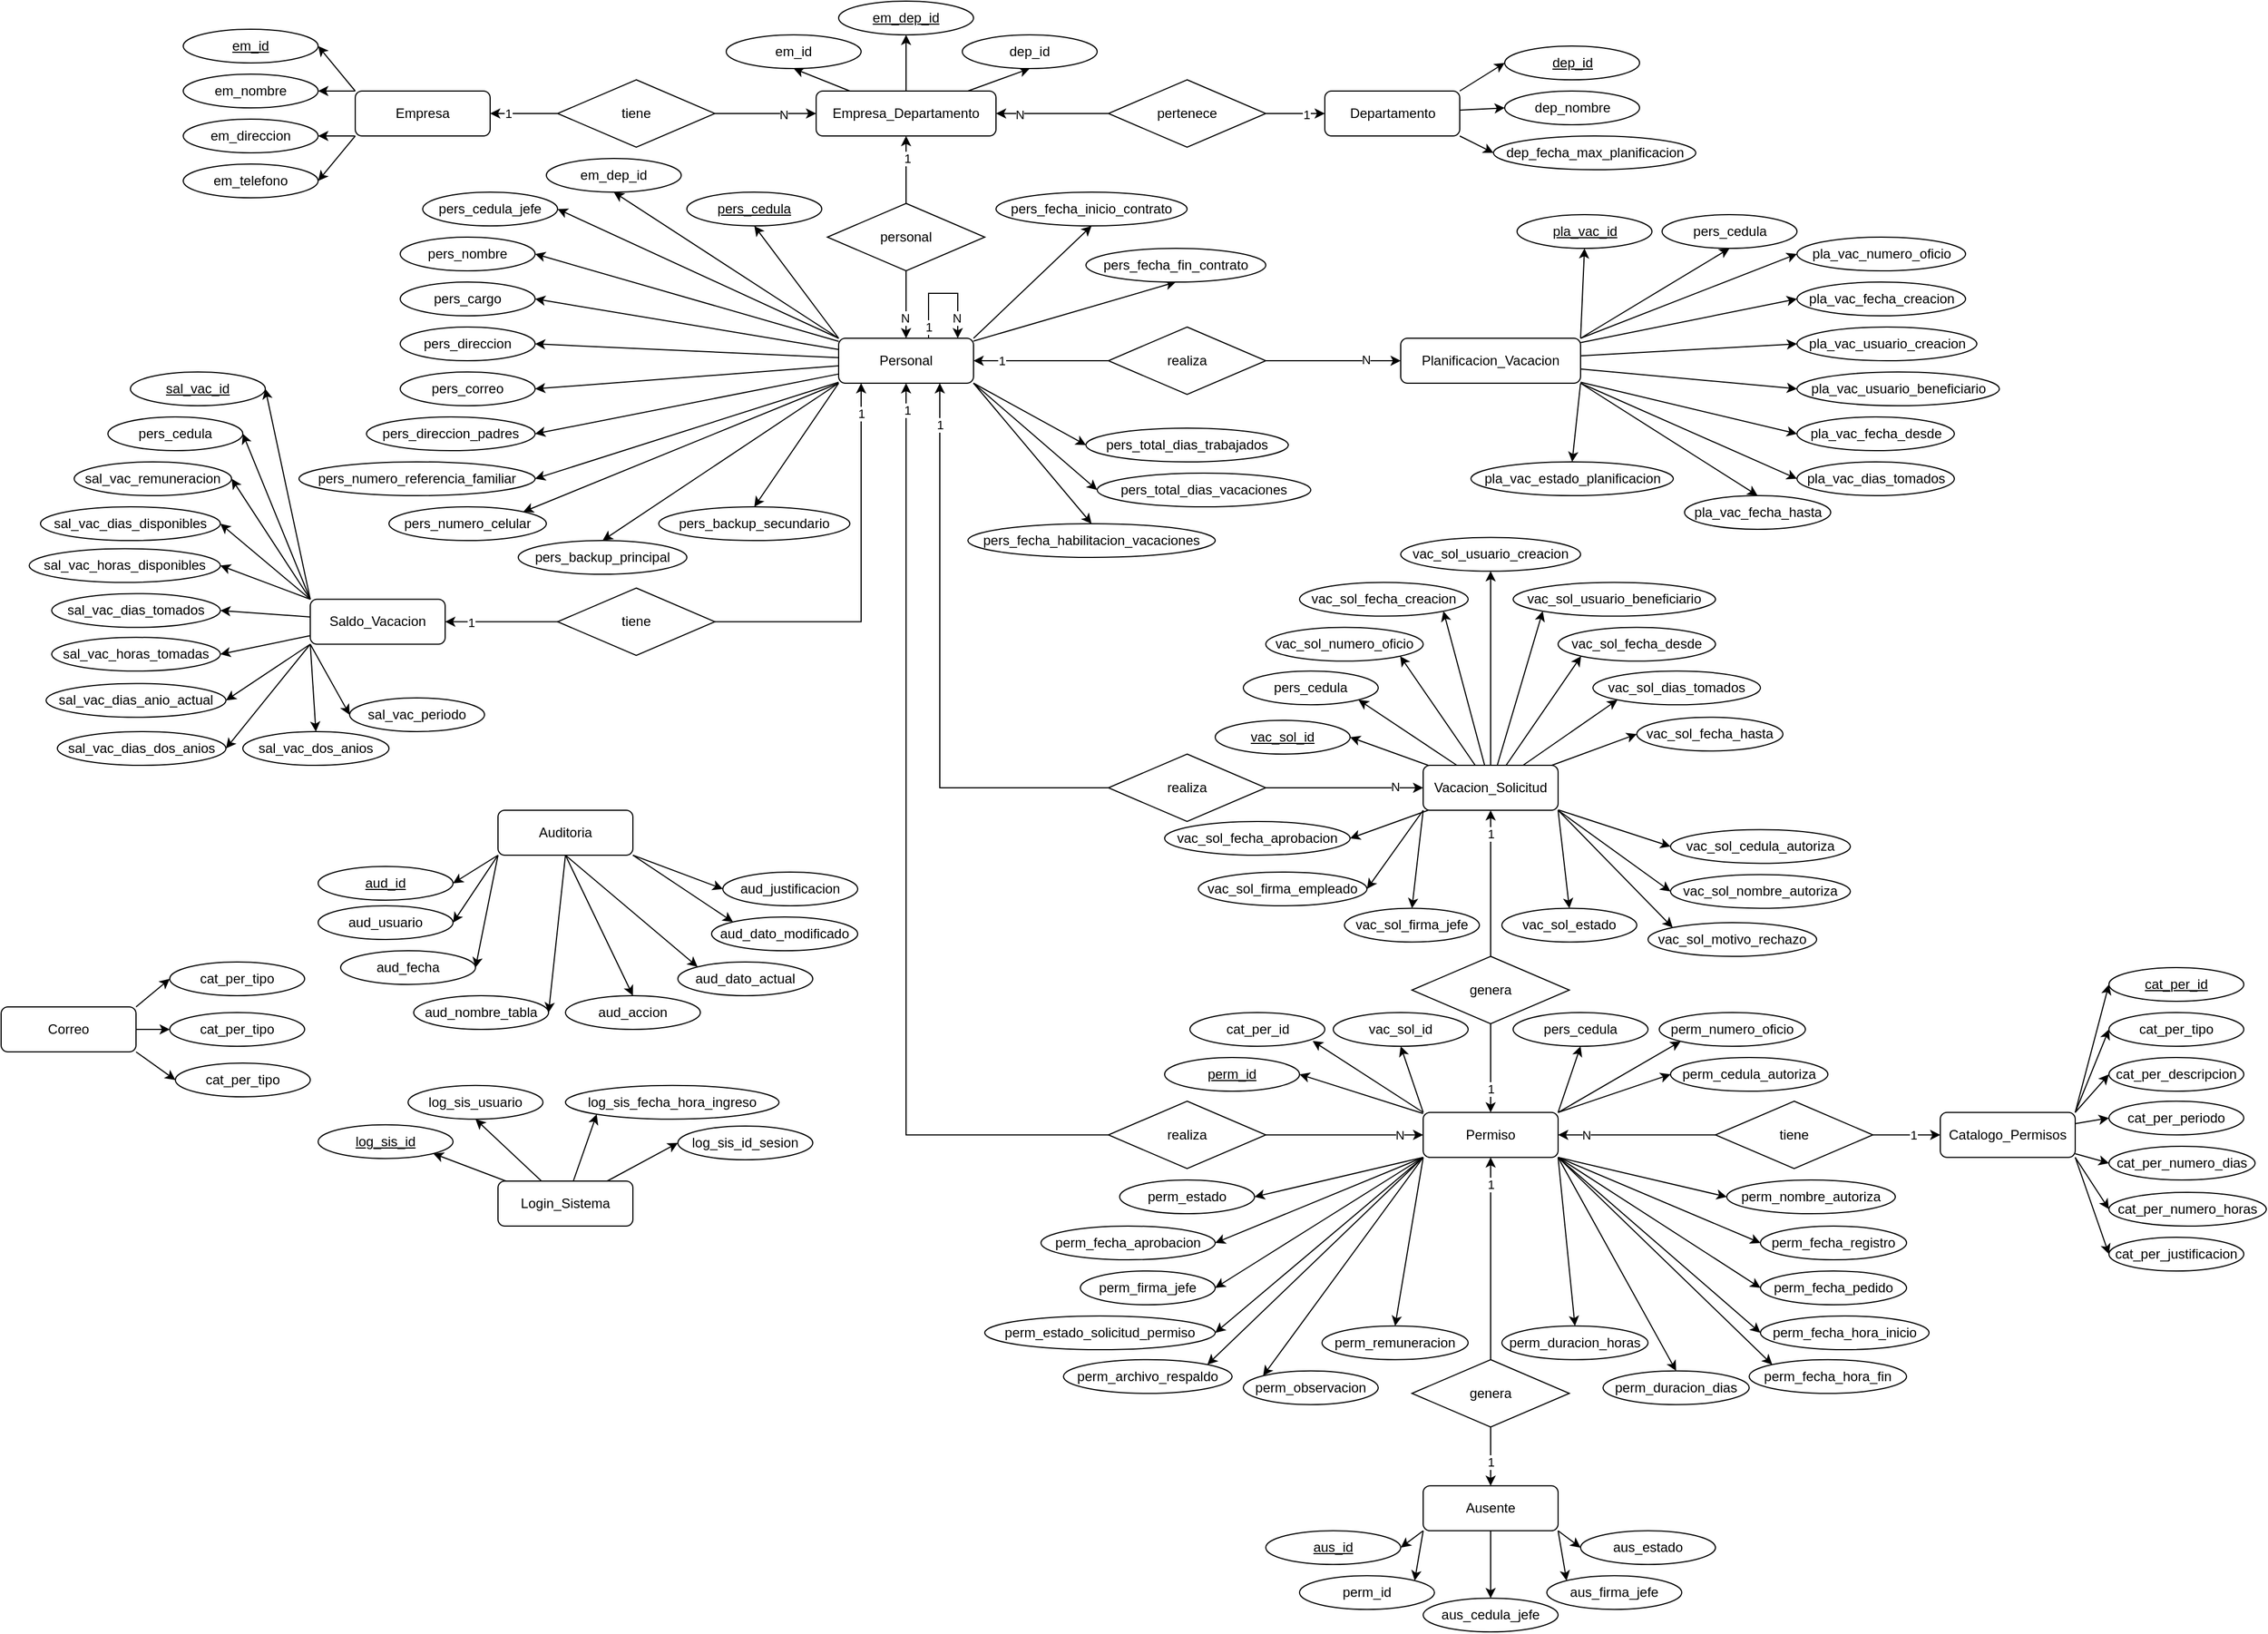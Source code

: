 <mxfile version="21.6.5" type="device">
  <diagram id="C5RBs43oDa-KdzZeNtuy" name="Page-1">
    <mxGraphModel dx="1120" dy="532" grid="1" gridSize="10" guides="1" tooltips="1" connect="1" arrows="1" fold="1" page="1" pageScale="1" pageWidth="827" pageHeight="1169" math="0" shadow="0">
      <root>
        <mxCell id="WIyWlLk6GJQsqaUBKTNV-0" />
        <mxCell id="WIyWlLk6GJQsqaUBKTNV-1" parent="WIyWlLk6GJQsqaUBKTNV-0" />
        <mxCell id="-X0jiBvBApS5PTb-ppX6-296" style="edgeStyle=none;rounded=0;orthogonalLoop=1;jettySize=auto;html=1;entryX=1;entryY=0.5;entryDx=0;entryDy=0;exitX=0;exitY=0;exitDx=0;exitDy=0;" parent="WIyWlLk6GJQsqaUBKTNV-1" source="-X0jiBvBApS5PTb-ppX6-300" target="-X0jiBvBApS5PTb-ppX6-480" edge="1">
          <mxGeometry relative="1" as="geometry" />
        </mxCell>
        <mxCell id="-X0jiBvBApS5PTb-ppX6-297" style="edgeStyle=none;rounded=0;orthogonalLoop=1;jettySize=auto;html=1;entryX=1;entryY=0.5;entryDx=0;entryDy=0;exitX=0;exitY=0;exitDx=0;exitDy=0;" parent="WIyWlLk6GJQsqaUBKTNV-1" source="-X0jiBvBApS5PTb-ppX6-300" target="-X0jiBvBApS5PTb-ppX6-481" edge="1">
          <mxGeometry relative="1" as="geometry" />
        </mxCell>
        <mxCell id="-X0jiBvBApS5PTb-ppX6-298" style="edgeStyle=none;rounded=0;orthogonalLoop=1;jettySize=auto;html=1;entryX=1;entryY=0.5;entryDx=0;entryDy=0;exitX=0;exitY=1;exitDx=0;exitDy=0;" parent="WIyWlLk6GJQsqaUBKTNV-1" source="-X0jiBvBApS5PTb-ppX6-300" target="-X0jiBvBApS5PTb-ppX6-482" edge="1">
          <mxGeometry relative="1" as="geometry" />
        </mxCell>
        <mxCell id="-X0jiBvBApS5PTb-ppX6-299" style="edgeStyle=none;rounded=0;orthogonalLoop=1;jettySize=auto;html=1;entryX=1;entryY=0.5;entryDx=0;entryDy=0;exitX=0;exitY=1;exitDx=0;exitDy=0;" parent="WIyWlLk6GJQsqaUBKTNV-1" source="-X0jiBvBApS5PTb-ppX6-300" target="-X0jiBvBApS5PTb-ppX6-483" edge="1">
          <mxGeometry relative="1" as="geometry" />
        </mxCell>
        <mxCell id="-X0jiBvBApS5PTb-ppX6-300" value="Empresa" style="rounded=1;whiteSpace=wrap;html=1;fontSize=12;glass=0;strokeWidth=1;shadow=0;" parent="WIyWlLk6GJQsqaUBKTNV-1" vertex="1">
          <mxGeometry x="760" y="240" width="120" height="40" as="geometry" />
        </mxCell>
        <mxCell id="-X0jiBvBApS5PTb-ppX6-301" style="edgeStyle=none;rounded=0;orthogonalLoop=1;jettySize=auto;html=1;entryX=0;entryY=0.5;entryDx=0;entryDy=0;exitX=1;exitY=0;exitDx=0;exitDy=0;" parent="WIyWlLk6GJQsqaUBKTNV-1" source="-X0jiBvBApS5PTb-ppX6-304" target="-X0jiBvBApS5PTb-ppX6-484" edge="1">
          <mxGeometry relative="1" as="geometry" />
        </mxCell>
        <mxCell id="-X0jiBvBApS5PTb-ppX6-302" style="edgeStyle=none;rounded=0;orthogonalLoop=1;jettySize=auto;html=1;entryX=0;entryY=0.5;entryDx=0;entryDy=0;" parent="WIyWlLk6GJQsqaUBKTNV-1" source="-X0jiBvBApS5PTb-ppX6-304" target="-X0jiBvBApS5PTb-ppX6-485" edge="1">
          <mxGeometry relative="1" as="geometry" />
        </mxCell>
        <mxCell id="-X0jiBvBApS5PTb-ppX6-303" style="edgeStyle=none;rounded=0;orthogonalLoop=1;jettySize=auto;html=1;entryX=0;entryY=0.5;entryDx=0;entryDy=0;exitX=1;exitY=1;exitDx=0;exitDy=0;" parent="WIyWlLk6GJQsqaUBKTNV-1" source="-X0jiBvBApS5PTb-ppX6-304" target="-X0jiBvBApS5PTb-ppX6-486" edge="1">
          <mxGeometry relative="1" as="geometry" />
        </mxCell>
        <mxCell id="-X0jiBvBApS5PTb-ppX6-304" value="Departamento" style="rounded=1;whiteSpace=wrap;html=1;fontSize=12;glass=0;strokeWidth=1;shadow=0;" parent="WIyWlLk6GJQsqaUBKTNV-1" vertex="1">
          <mxGeometry x="1622.5" y="240" width="120" height="40" as="geometry" />
        </mxCell>
        <mxCell id="-X0jiBvBApS5PTb-ppX6-305" style="edgeStyle=none;rounded=0;orthogonalLoop=1;jettySize=auto;html=1;entryX=0.5;entryY=1;entryDx=0;entryDy=0;" parent="WIyWlLk6GJQsqaUBKTNV-1" source="-X0jiBvBApS5PTb-ppX6-308" target="-X0jiBvBApS5PTb-ppX6-488" edge="1">
          <mxGeometry relative="1" as="geometry" />
        </mxCell>
        <mxCell id="-X0jiBvBApS5PTb-ppX6-306" style="edgeStyle=none;rounded=0;orthogonalLoop=1;jettySize=auto;html=1;entryX=0.5;entryY=1;entryDx=0;entryDy=0;" parent="WIyWlLk6GJQsqaUBKTNV-1" source="-X0jiBvBApS5PTb-ppX6-308" target="-X0jiBvBApS5PTb-ppX6-489" edge="1">
          <mxGeometry relative="1" as="geometry" />
        </mxCell>
        <mxCell id="-X0jiBvBApS5PTb-ppX6-307" style="edgeStyle=none;rounded=0;orthogonalLoop=1;jettySize=auto;html=1;entryX=0.5;entryY=1;entryDx=0;entryDy=0;" parent="WIyWlLk6GJQsqaUBKTNV-1" source="-X0jiBvBApS5PTb-ppX6-308" target="-X0jiBvBApS5PTb-ppX6-487" edge="1">
          <mxGeometry relative="1" as="geometry" />
        </mxCell>
        <mxCell id="-X0jiBvBApS5PTb-ppX6-308" value="Empresa_Departamento" style="rounded=1;whiteSpace=wrap;html=1;fontSize=12;glass=0;strokeWidth=1;shadow=0;" parent="WIyWlLk6GJQsqaUBKTNV-1" vertex="1">
          <mxGeometry x="1170" y="240" width="160" height="40" as="geometry" />
        </mxCell>
        <mxCell id="-X0jiBvBApS5PTb-ppX6-309" style="edgeStyle=none;rounded=0;orthogonalLoop=1;jettySize=auto;html=1;entryX=0.5;entryY=1;entryDx=0;entryDy=0;exitX=0;exitY=0;exitDx=0;exitDy=0;" parent="WIyWlLk6GJQsqaUBKTNV-1" source="-X0jiBvBApS5PTb-ppX6-326" target="-X0jiBvBApS5PTb-ppX6-490" edge="1">
          <mxGeometry relative="1" as="geometry" />
        </mxCell>
        <mxCell id="-X0jiBvBApS5PTb-ppX6-310" style="edgeStyle=none;rounded=0;orthogonalLoop=1;jettySize=auto;html=1;entryX=0.5;entryY=1;entryDx=0;entryDy=0;exitX=0;exitY=0;exitDx=0;exitDy=0;" parent="WIyWlLk6GJQsqaUBKTNV-1" source="-X0jiBvBApS5PTb-ppX6-326" target="-X0jiBvBApS5PTb-ppX6-491" edge="1">
          <mxGeometry relative="1" as="geometry" />
        </mxCell>
        <mxCell id="-X0jiBvBApS5PTb-ppX6-311" style="edgeStyle=none;rounded=0;orthogonalLoop=1;jettySize=auto;html=1;entryX=1;entryY=0.5;entryDx=0;entryDy=0;exitX=0;exitY=0;exitDx=0;exitDy=0;" parent="WIyWlLk6GJQsqaUBKTNV-1" source="-X0jiBvBApS5PTb-ppX6-326" target="-X0jiBvBApS5PTb-ppX6-492" edge="1">
          <mxGeometry relative="1" as="geometry" />
        </mxCell>
        <mxCell id="-X0jiBvBApS5PTb-ppX6-312" style="edgeStyle=none;rounded=0;orthogonalLoop=1;jettySize=auto;html=1;entryX=1;entryY=0.5;entryDx=0;entryDy=0;" parent="WIyWlLk6GJQsqaUBKTNV-1" source="-X0jiBvBApS5PTb-ppX6-326" target="-X0jiBvBApS5PTb-ppX6-500" edge="1">
          <mxGeometry relative="1" as="geometry" />
        </mxCell>
        <mxCell id="-X0jiBvBApS5PTb-ppX6-313" style="edgeStyle=none;rounded=0;orthogonalLoop=1;jettySize=auto;html=1;entryX=1;entryY=0.5;entryDx=0;entryDy=0;" parent="WIyWlLk6GJQsqaUBKTNV-1" source="-X0jiBvBApS5PTb-ppX6-326" target="-X0jiBvBApS5PTb-ppX6-493" edge="1">
          <mxGeometry relative="1" as="geometry" />
        </mxCell>
        <mxCell id="-X0jiBvBApS5PTb-ppX6-314" style="edgeStyle=none;rounded=0;orthogonalLoop=1;jettySize=auto;html=1;entryX=1;entryY=0.5;entryDx=0;entryDy=0;" parent="WIyWlLk6GJQsqaUBKTNV-1" source="-X0jiBvBApS5PTb-ppX6-326" target="-X0jiBvBApS5PTb-ppX6-494" edge="1">
          <mxGeometry relative="1" as="geometry" />
        </mxCell>
        <mxCell id="-X0jiBvBApS5PTb-ppX6-315" style="edgeStyle=none;rounded=0;orthogonalLoop=1;jettySize=auto;html=1;entryX=1;entryY=0.5;entryDx=0;entryDy=0;" parent="WIyWlLk6GJQsqaUBKTNV-1" source="-X0jiBvBApS5PTb-ppX6-326" target="-X0jiBvBApS5PTb-ppX6-495" edge="1">
          <mxGeometry relative="1" as="geometry" />
        </mxCell>
        <mxCell id="-X0jiBvBApS5PTb-ppX6-316" style="edgeStyle=none;rounded=0;orthogonalLoop=1;jettySize=auto;html=1;entryX=1;entryY=0.5;entryDx=0;entryDy=0;" parent="WIyWlLk6GJQsqaUBKTNV-1" source="-X0jiBvBApS5PTb-ppX6-326" target="-X0jiBvBApS5PTb-ppX6-496" edge="1">
          <mxGeometry relative="1" as="geometry" />
        </mxCell>
        <mxCell id="-X0jiBvBApS5PTb-ppX6-317" style="edgeStyle=none;rounded=0;orthogonalLoop=1;jettySize=auto;html=1;entryX=1;entryY=0.5;entryDx=0;entryDy=0;" parent="WIyWlLk6GJQsqaUBKTNV-1" source="-X0jiBvBApS5PTb-ppX6-326" target="-X0jiBvBApS5PTb-ppX6-497" edge="1">
          <mxGeometry relative="1" as="geometry" />
        </mxCell>
        <mxCell id="-X0jiBvBApS5PTb-ppX6-318" style="edgeStyle=none;rounded=0;orthogonalLoop=1;jettySize=auto;html=1;entryX=1;entryY=0;entryDx=0;entryDy=0;exitX=0;exitY=1;exitDx=0;exitDy=0;" parent="WIyWlLk6GJQsqaUBKTNV-1" source="-X0jiBvBApS5PTb-ppX6-326" target="-X0jiBvBApS5PTb-ppX6-498" edge="1">
          <mxGeometry relative="1" as="geometry" />
        </mxCell>
        <mxCell id="-X0jiBvBApS5PTb-ppX6-319" style="edgeStyle=none;rounded=0;orthogonalLoop=1;jettySize=auto;html=1;entryX=0.5;entryY=0;entryDx=0;entryDy=0;exitX=0;exitY=1;exitDx=0;exitDy=0;" parent="WIyWlLk6GJQsqaUBKTNV-1" source="-X0jiBvBApS5PTb-ppX6-326" target="-X0jiBvBApS5PTb-ppX6-499" edge="1">
          <mxGeometry relative="1" as="geometry" />
        </mxCell>
        <mxCell id="-X0jiBvBApS5PTb-ppX6-320" style="edgeStyle=none;rounded=0;orthogonalLoop=1;jettySize=auto;html=1;entryX=0.5;entryY=0;entryDx=0;entryDy=0;exitX=0;exitY=1;exitDx=0;exitDy=0;" parent="WIyWlLk6GJQsqaUBKTNV-1" source="-X0jiBvBApS5PTb-ppX6-326" target="-X0jiBvBApS5PTb-ppX6-501" edge="1">
          <mxGeometry relative="1" as="geometry" />
        </mxCell>
        <mxCell id="-X0jiBvBApS5PTb-ppX6-321" style="edgeStyle=none;rounded=0;orthogonalLoop=1;jettySize=auto;html=1;entryX=0.5;entryY=1;entryDx=0;entryDy=0;exitX=1;exitY=0;exitDx=0;exitDy=0;" parent="WIyWlLk6GJQsqaUBKTNV-1" source="-X0jiBvBApS5PTb-ppX6-326" target="-X0jiBvBApS5PTb-ppX6-502" edge="1">
          <mxGeometry relative="1" as="geometry" />
        </mxCell>
        <mxCell id="-X0jiBvBApS5PTb-ppX6-322" style="edgeStyle=none;rounded=0;orthogonalLoop=1;jettySize=auto;html=1;entryX=0.5;entryY=1;entryDx=0;entryDy=0;" parent="WIyWlLk6GJQsqaUBKTNV-1" source="-X0jiBvBApS5PTb-ppX6-326" target="-X0jiBvBApS5PTb-ppX6-503" edge="1">
          <mxGeometry relative="1" as="geometry" />
        </mxCell>
        <mxCell id="-X0jiBvBApS5PTb-ppX6-323" style="edgeStyle=none;rounded=0;orthogonalLoop=1;jettySize=auto;html=1;entryX=0;entryY=0.5;entryDx=0;entryDy=0;exitX=1;exitY=1;exitDx=0;exitDy=0;" parent="WIyWlLk6GJQsqaUBKTNV-1" source="-X0jiBvBApS5PTb-ppX6-326" target="-X0jiBvBApS5PTb-ppX6-506" edge="1">
          <mxGeometry relative="1" as="geometry" />
        </mxCell>
        <mxCell id="-X0jiBvBApS5PTb-ppX6-324" style="edgeStyle=none;rounded=0;orthogonalLoop=1;jettySize=auto;html=1;entryX=0;entryY=0.5;entryDx=0;entryDy=0;exitX=1;exitY=1;exitDx=0;exitDy=0;" parent="WIyWlLk6GJQsqaUBKTNV-1" source="-X0jiBvBApS5PTb-ppX6-326" target="-X0jiBvBApS5PTb-ppX6-505" edge="1">
          <mxGeometry relative="1" as="geometry" />
        </mxCell>
        <mxCell id="-X0jiBvBApS5PTb-ppX6-325" style="edgeStyle=none;rounded=0;orthogonalLoop=1;jettySize=auto;html=1;entryX=0.5;entryY=0;entryDx=0;entryDy=0;exitX=1;exitY=1;exitDx=0;exitDy=0;" parent="WIyWlLk6GJQsqaUBKTNV-1" source="-X0jiBvBApS5PTb-ppX6-326" target="-X0jiBvBApS5PTb-ppX6-504" edge="1">
          <mxGeometry relative="1" as="geometry" />
        </mxCell>
        <mxCell id="-X0jiBvBApS5PTb-ppX6-326" value="Personal" style="rounded=1;whiteSpace=wrap;html=1;fontSize=12;glass=0;strokeWidth=1;shadow=0;" parent="WIyWlLk6GJQsqaUBKTNV-1" vertex="1">
          <mxGeometry x="1190" y="460" width="120" height="40" as="geometry" />
        </mxCell>
        <mxCell id="-X0jiBvBApS5PTb-ppX6-327" style="edgeStyle=none;rounded=0;orthogonalLoop=1;jettySize=auto;html=1;entryX=0.5;entryY=0;entryDx=0;entryDy=0;" parent="WIyWlLk6GJQsqaUBKTNV-1" source="-X0jiBvBApS5PTb-ppX6-332" target="-X0jiBvBApS5PTb-ppX6-581" edge="1">
          <mxGeometry relative="1" as="geometry" />
        </mxCell>
        <mxCell id="-X0jiBvBApS5PTb-ppX6-328" style="edgeStyle=none;rounded=0;orthogonalLoop=1;jettySize=auto;html=1;entryX=1;entryY=0;entryDx=0;entryDy=0;exitX=0;exitY=1;exitDx=0;exitDy=0;" parent="WIyWlLk6GJQsqaUBKTNV-1" source="-X0jiBvBApS5PTb-ppX6-332" target="-X0jiBvBApS5PTb-ppX6-580" edge="1">
          <mxGeometry relative="1" as="geometry" />
        </mxCell>
        <mxCell id="-X0jiBvBApS5PTb-ppX6-329" style="edgeStyle=none;rounded=0;orthogonalLoop=1;jettySize=auto;html=1;entryX=1;entryY=0.5;entryDx=0;entryDy=0;exitX=0;exitY=1;exitDx=0;exitDy=0;" parent="WIyWlLk6GJQsqaUBKTNV-1" source="-X0jiBvBApS5PTb-ppX6-332" target="-X0jiBvBApS5PTb-ppX6-579" edge="1">
          <mxGeometry relative="1" as="geometry" />
        </mxCell>
        <mxCell id="-X0jiBvBApS5PTb-ppX6-330" style="edgeStyle=none;rounded=0;orthogonalLoop=1;jettySize=auto;html=1;entryX=0;entryY=0;entryDx=0;entryDy=0;exitX=1;exitY=1;exitDx=0;exitDy=0;" parent="WIyWlLk6GJQsqaUBKTNV-1" source="-X0jiBvBApS5PTb-ppX6-332" target="-X0jiBvBApS5PTb-ppX6-582" edge="1">
          <mxGeometry relative="1" as="geometry" />
        </mxCell>
        <mxCell id="-X0jiBvBApS5PTb-ppX6-331" style="edgeStyle=none;rounded=0;orthogonalLoop=1;jettySize=auto;html=1;entryX=0;entryY=0.5;entryDx=0;entryDy=0;exitX=1;exitY=1;exitDx=0;exitDy=0;" parent="WIyWlLk6GJQsqaUBKTNV-1" source="-X0jiBvBApS5PTb-ppX6-332" target="-X0jiBvBApS5PTb-ppX6-583" edge="1">
          <mxGeometry relative="1" as="geometry" />
        </mxCell>
        <mxCell id="-X0jiBvBApS5PTb-ppX6-332" value="Ausente" style="rounded=1;whiteSpace=wrap;html=1;fontSize=12;glass=0;strokeWidth=1;shadow=0;" parent="WIyWlLk6GJQsqaUBKTNV-1" vertex="1">
          <mxGeometry x="1710" y="1481.12" width="120" height="40" as="geometry" />
        </mxCell>
        <mxCell id="-X0jiBvBApS5PTb-ppX6-333" style="edgeStyle=none;rounded=0;orthogonalLoop=1;jettySize=auto;html=1;entryX=1;entryY=0.5;entryDx=0;entryDy=0;exitX=0;exitY=0;exitDx=0;exitDy=0;" parent="WIyWlLk6GJQsqaUBKTNV-1" source="-X0jiBvBApS5PTb-ppX6-344" target="-X0jiBvBApS5PTb-ppX6-515" edge="1">
          <mxGeometry relative="1" as="geometry" />
        </mxCell>
        <mxCell id="-X0jiBvBApS5PTb-ppX6-334" style="edgeStyle=none;rounded=0;orthogonalLoop=1;jettySize=auto;html=1;entryX=1;entryY=0.5;entryDx=0;entryDy=0;exitX=0;exitY=0;exitDx=0;exitDy=0;" parent="WIyWlLk6GJQsqaUBKTNV-1" source="-X0jiBvBApS5PTb-ppX6-344" target="-X0jiBvBApS5PTb-ppX6-511" edge="1">
          <mxGeometry relative="1" as="geometry" />
        </mxCell>
        <mxCell id="-X0jiBvBApS5PTb-ppX6-335" style="edgeStyle=none;rounded=0;orthogonalLoop=1;jettySize=auto;html=1;entryX=1;entryY=0.5;entryDx=0;entryDy=0;exitX=0;exitY=0;exitDx=0;exitDy=0;" parent="WIyWlLk6GJQsqaUBKTNV-1" source="-X0jiBvBApS5PTb-ppX6-344" target="-X0jiBvBApS5PTb-ppX6-512" edge="1">
          <mxGeometry relative="1" as="geometry" />
        </mxCell>
        <mxCell id="-X0jiBvBApS5PTb-ppX6-336" style="edgeStyle=none;rounded=0;orthogonalLoop=1;jettySize=auto;html=1;entryX=1;entryY=0.5;entryDx=0;entryDy=0;exitX=0;exitY=0;exitDx=0;exitDy=0;" parent="WIyWlLk6GJQsqaUBKTNV-1" source="-X0jiBvBApS5PTb-ppX6-344" target="-X0jiBvBApS5PTb-ppX6-513" edge="1">
          <mxGeometry relative="1" as="geometry" />
        </mxCell>
        <mxCell id="-X0jiBvBApS5PTb-ppX6-337" style="edgeStyle=none;rounded=0;orthogonalLoop=1;jettySize=auto;html=1;entryX=1;entryY=0.5;entryDx=0;entryDy=0;exitX=0;exitY=0;exitDx=0;exitDy=0;" parent="WIyWlLk6GJQsqaUBKTNV-1" source="-X0jiBvBApS5PTb-ppX6-344" target="-X0jiBvBApS5PTb-ppX6-514" edge="1">
          <mxGeometry relative="1" as="geometry" />
        </mxCell>
        <mxCell id="-X0jiBvBApS5PTb-ppX6-338" style="edgeStyle=none;rounded=0;orthogonalLoop=1;jettySize=auto;html=1;entryX=1;entryY=0.5;entryDx=0;entryDy=0;" parent="WIyWlLk6GJQsqaUBKTNV-1" source="-X0jiBvBApS5PTb-ppX6-344" target="-X0jiBvBApS5PTb-ppX6-516" edge="1">
          <mxGeometry relative="1" as="geometry" />
        </mxCell>
        <mxCell id="-X0jiBvBApS5PTb-ppX6-339" style="edgeStyle=none;rounded=0;orthogonalLoop=1;jettySize=auto;html=1;entryX=1;entryY=0.5;entryDx=0;entryDy=0;" parent="WIyWlLk6GJQsqaUBKTNV-1" source="-X0jiBvBApS5PTb-ppX6-344" target="-X0jiBvBApS5PTb-ppX6-517" edge="1">
          <mxGeometry relative="1" as="geometry" />
        </mxCell>
        <mxCell id="-X0jiBvBApS5PTb-ppX6-340" style="edgeStyle=none;rounded=0;orthogonalLoop=1;jettySize=auto;html=1;entryX=1;entryY=0.5;entryDx=0;entryDy=0;exitX=0;exitY=1;exitDx=0;exitDy=0;" parent="WIyWlLk6GJQsqaUBKTNV-1" source="-X0jiBvBApS5PTb-ppX6-344" target="-X0jiBvBApS5PTb-ppX6-518" edge="1">
          <mxGeometry relative="1" as="geometry" />
        </mxCell>
        <mxCell id="-X0jiBvBApS5PTb-ppX6-341" style="edgeStyle=none;rounded=0;orthogonalLoop=1;jettySize=auto;html=1;entryX=1;entryY=0.5;entryDx=0;entryDy=0;exitX=0;exitY=1;exitDx=0;exitDy=0;" parent="WIyWlLk6GJQsqaUBKTNV-1" source="-X0jiBvBApS5PTb-ppX6-344" target="-X0jiBvBApS5PTb-ppX6-519" edge="1">
          <mxGeometry relative="1" as="geometry" />
        </mxCell>
        <mxCell id="-X0jiBvBApS5PTb-ppX6-342" style="edgeStyle=none;rounded=0;orthogonalLoop=1;jettySize=auto;html=1;entryX=0.5;entryY=0;entryDx=0;entryDy=0;exitX=0;exitY=1;exitDx=0;exitDy=0;" parent="WIyWlLk6GJQsqaUBKTNV-1" source="-X0jiBvBApS5PTb-ppX6-344" target="-X0jiBvBApS5PTb-ppX6-520" edge="1">
          <mxGeometry relative="1" as="geometry" />
        </mxCell>
        <mxCell id="-X0jiBvBApS5PTb-ppX6-343" style="edgeStyle=none;rounded=0;orthogonalLoop=1;jettySize=auto;html=1;entryX=0;entryY=0.5;entryDx=0;entryDy=0;exitX=0;exitY=1;exitDx=0;exitDy=0;" parent="WIyWlLk6GJQsqaUBKTNV-1" source="-X0jiBvBApS5PTb-ppX6-344" target="-X0jiBvBApS5PTb-ppX6-521" edge="1">
          <mxGeometry relative="1" as="geometry" />
        </mxCell>
        <mxCell id="-X0jiBvBApS5PTb-ppX6-344" value="Saldo_Vacacion" style="rounded=1;whiteSpace=wrap;html=1;fontSize=12;glass=0;strokeWidth=1;shadow=0;" parent="WIyWlLk6GJQsqaUBKTNV-1" vertex="1">
          <mxGeometry x="720" y="692.25" width="120" height="40" as="geometry" />
        </mxCell>
        <mxCell id="-X0jiBvBApS5PTb-ppX6-345" style="edgeStyle=none;rounded=0;orthogonalLoop=1;jettySize=auto;html=1;entryX=0.5;entryY=0;entryDx=0;entryDy=0;exitX=1;exitY=1;exitDx=0;exitDy=0;" parent="WIyWlLk6GJQsqaUBKTNV-1" source="-X0jiBvBApS5PTb-ppX6-355" target="-X0jiBvBApS5PTb-ppX6-528" edge="1">
          <mxGeometry relative="1" as="geometry" />
        </mxCell>
        <mxCell id="-X0jiBvBApS5PTb-ppX6-346" style="edgeStyle=none;rounded=0;orthogonalLoop=1;jettySize=auto;html=1;entryX=0.5;entryY=1;entryDx=0;entryDy=0;exitX=1;exitY=0;exitDx=0;exitDy=0;" parent="WIyWlLk6GJQsqaUBKTNV-1" source="-X0jiBvBApS5PTb-ppX6-355" target="-X0jiBvBApS5PTb-ppX6-508" edge="1">
          <mxGeometry relative="1" as="geometry" />
        </mxCell>
        <mxCell id="-X0jiBvBApS5PTb-ppX6-347" style="edgeStyle=none;rounded=0;orthogonalLoop=1;jettySize=auto;html=1;entryX=0.5;entryY=1;entryDx=0;entryDy=0;exitX=1;exitY=0;exitDx=0;exitDy=0;" parent="WIyWlLk6GJQsqaUBKTNV-1" source="-X0jiBvBApS5PTb-ppX6-355" target="-X0jiBvBApS5PTb-ppX6-522" edge="1">
          <mxGeometry relative="1" as="geometry" />
        </mxCell>
        <mxCell id="-X0jiBvBApS5PTb-ppX6-348" style="edgeStyle=none;rounded=0;orthogonalLoop=1;jettySize=auto;html=1;entryX=0;entryY=0.5;entryDx=0;entryDy=0;exitX=1;exitY=0;exitDx=0;exitDy=0;" parent="WIyWlLk6GJQsqaUBKTNV-1" source="-X0jiBvBApS5PTb-ppX6-355" target="-X0jiBvBApS5PTb-ppX6-523" edge="1">
          <mxGeometry relative="1" as="geometry" />
        </mxCell>
        <mxCell id="-X0jiBvBApS5PTb-ppX6-349" style="edgeStyle=none;rounded=0;orthogonalLoop=1;jettySize=auto;html=1;entryX=0;entryY=0.5;entryDx=0;entryDy=0;" parent="WIyWlLk6GJQsqaUBKTNV-1" source="-X0jiBvBApS5PTb-ppX6-355" target="-X0jiBvBApS5PTb-ppX6-509" edge="1">
          <mxGeometry relative="1" as="geometry" />
        </mxCell>
        <mxCell id="-X0jiBvBApS5PTb-ppX6-350" style="edgeStyle=none;rounded=0;orthogonalLoop=1;jettySize=auto;html=1;entryX=0;entryY=0.5;entryDx=0;entryDy=0;" parent="WIyWlLk6GJQsqaUBKTNV-1" source="-X0jiBvBApS5PTb-ppX6-355" target="-X0jiBvBApS5PTb-ppX6-510" edge="1">
          <mxGeometry relative="1" as="geometry" />
        </mxCell>
        <mxCell id="-X0jiBvBApS5PTb-ppX6-351" style="edgeStyle=none;rounded=0;orthogonalLoop=1;jettySize=auto;html=1;entryX=0;entryY=0.5;entryDx=0;entryDy=0;" parent="WIyWlLk6GJQsqaUBKTNV-1" source="-X0jiBvBApS5PTb-ppX6-355" target="-X0jiBvBApS5PTb-ppX6-524" edge="1">
          <mxGeometry relative="1" as="geometry" />
        </mxCell>
        <mxCell id="-X0jiBvBApS5PTb-ppX6-352" style="edgeStyle=none;rounded=0;orthogonalLoop=1;jettySize=auto;html=1;entryX=0;entryY=0.5;entryDx=0;entryDy=0;" parent="WIyWlLk6GJQsqaUBKTNV-1" source="-X0jiBvBApS5PTb-ppX6-355" target="-X0jiBvBApS5PTb-ppX6-525" edge="1">
          <mxGeometry relative="1" as="geometry" />
        </mxCell>
        <mxCell id="-X0jiBvBApS5PTb-ppX6-353" style="edgeStyle=none;rounded=0;orthogonalLoop=1;jettySize=auto;html=1;entryX=0;entryY=0.5;entryDx=0;entryDy=0;exitX=1;exitY=1;exitDx=0;exitDy=0;" parent="WIyWlLk6GJQsqaUBKTNV-1" source="-X0jiBvBApS5PTb-ppX6-355" target="-X0jiBvBApS5PTb-ppX6-526" edge="1">
          <mxGeometry relative="1" as="geometry" />
        </mxCell>
        <mxCell id="-X0jiBvBApS5PTb-ppX6-354" style="edgeStyle=none;rounded=0;orthogonalLoop=1;jettySize=auto;html=1;entryX=0.5;entryY=0;entryDx=0;entryDy=0;exitX=1;exitY=1;exitDx=0;exitDy=0;" parent="WIyWlLk6GJQsqaUBKTNV-1" source="-X0jiBvBApS5PTb-ppX6-355" target="-X0jiBvBApS5PTb-ppX6-527" edge="1">
          <mxGeometry relative="1" as="geometry" />
        </mxCell>
        <mxCell id="-X0jiBvBApS5PTb-ppX6-355" value="Planificacion_Vacacion" style="rounded=1;whiteSpace=wrap;html=1;fontSize=12;glass=0;strokeWidth=1;shadow=0;" parent="WIyWlLk6GJQsqaUBKTNV-1" vertex="1">
          <mxGeometry x="1690" y="460" width="160" height="40" as="geometry" />
        </mxCell>
        <mxCell id="-X0jiBvBApS5PTb-ppX6-356" style="edgeStyle=none;rounded=0;orthogonalLoop=1;jettySize=auto;html=1;entryX=0.5;entryY=1;entryDx=0;entryDy=0;" parent="WIyWlLk6GJQsqaUBKTNV-1" source="-X0jiBvBApS5PTb-ppX6-372" target="-X0jiBvBApS5PTb-ppX6-533" edge="1">
          <mxGeometry relative="1" as="geometry" />
        </mxCell>
        <mxCell id="-X0jiBvBApS5PTb-ppX6-357" style="edgeStyle=none;rounded=0;orthogonalLoop=1;jettySize=auto;html=1;entryX=1;entryY=1;entryDx=0;entryDy=0;" parent="WIyWlLk6GJQsqaUBKTNV-1" source="-X0jiBvBApS5PTb-ppX6-372" target="-X0jiBvBApS5PTb-ppX6-532" edge="1">
          <mxGeometry relative="1" as="geometry" />
        </mxCell>
        <mxCell id="-X0jiBvBApS5PTb-ppX6-358" style="edgeStyle=none;rounded=0;orthogonalLoop=1;jettySize=auto;html=1;entryX=0;entryY=1;entryDx=0;entryDy=0;" parent="WIyWlLk6GJQsqaUBKTNV-1" source="-X0jiBvBApS5PTb-ppX6-372" target="-X0jiBvBApS5PTb-ppX6-534" edge="1">
          <mxGeometry relative="1" as="geometry" />
        </mxCell>
        <mxCell id="-X0jiBvBApS5PTb-ppX6-359" style="edgeStyle=none;rounded=0;orthogonalLoop=1;jettySize=auto;html=1;entryX=0;entryY=1;entryDx=0;entryDy=0;" parent="WIyWlLk6GJQsqaUBKTNV-1" source="-X0jiBvBApS5PTb-ppX6-372" target="-X0jiBvBApS5PTb-ppX6-535" edge="1">
          <mxGeometry relative="1" as="geometry" />
        </mxCell>
        <mxCell id="-X0jiBvBApS5PTb-ppX6-360" style="edgeStyle=none;rounded=0;orthogonalLoop=1;jettySize=auto;html=1;entryX=0;entryY=1;entryDx=0;entryDy=0;" parent="WIyWlLk6GJQsqaUBKTNV-1" source="-X0jiBvBApS5PTb-ppX6-372" target="-X0jiBvBApS5PTb-ppX6-536" edge="1">
          <mxGeometry relative="1" as="geometry" />
        </mxCell>
        <mxCell id="-X0jiBvBApS5PTb-ppX6-361" style="edgeStyle=none;rounded=0;orthogonalLoop=1;jettySize=auto;html=1;entryX=0;entryY=0.5;entryDx=0;entryDy=0;" parent="WIyWlLk6GJQsqaUBKTNV-1" source="-X0jiBvBApS5PTb-ppX6-372" target="-X0jiBvBApS5PTb-ppX6-537" edge="1">
          <mxGeometry relative="1" as="geometry" />
        </mxCell>
        <mxCell id="-X0jiBvBApS5PTb-ppX6-362" style="edgeStyle=none;rounded=0;orthogonalLoop=1;jettySize=auto;html=1;entryX=1;entryY=1;entryDx=0;entryDy=0;" parent="WIyWlLk6GJQsqaUBKTNV-1" source="-X0jiBvBApS5PTb-ppX6-372" target="-X0jiBvBApS5PTb-ppX6-531" edge="1">
          <mxGeometry relative="1" as="geometry" />
        </mxCell>
        <mxCell id="-X0jiBvBApS5PTb-ppX6-363" style="edgeStyle=none;rounded=0;orthogonalLoop=1;jettySize=auto;html=1;entryX=1;entryY=1;entryDx=0;entryDy=0;" parent="WIyWlLk6GJQsqaUBKTNV-1" source="-X0jiBvBApS5PTb-ppX6-372" target="-X0jiBvBApS5PTb-ppX6-530" edge="1">
          <mxGeometry relative="1" as="geometry" />
        </mxCell>
        <mxCell id="-X0jiBvBApS5PTb-ppX6-364" style="edgeStyle=none;rounded=0;orthogonalLoop=1;jettySize=auto;html=1;entryX=1;entryY=0.5;entryDx=0;entryDy=0;" parent="WIyWlLk6GJQsqaUBKTNV-1" source="-X0jiBvBApS5PTb-ppX6-372" target="-X0jiBvBApS5PTb-ppX6-529" edge="1">
          <mxGeometry relative="1" as="geometry" />
        </mxCell>
        <mxCell id="-X0jiBvBApS5PTb-ppX6-365" style="edgeStyle=none;rounded=0;orthogonalLoop=1;jettySize=auto;html=1;entryX=0;entryY=0.5;entryDx=0;entryDy=0;" parent="WIyWlLk6GJQsqaUBKTNV-1" source="-X0jiBvBApS5PTb-ppX6-372" target="-X0jiBvBApS5PTb-ppX6-541" edge="1">
          <mxGeometry relative="1" as="geometry" />
        </mxCell>
        <mxCell id="-X0jiBvBApS5PTb-ppX6-366" style="edgeStyle=none;rounded=0;orthogonalLoop=1;jettySize=auto;html=1;entryX=0;entryY=0.5;entryDx=0;entryDy=0;exitX=1;exitY=1;exitDx=0;exitDy=0;" parent="WIyWlLk6GJQsqaUBKTNV-1" source="-X0jiBvBApS5PTb-ppX6-372" target="-X0jiBvBApS5PTb-ppX6-543" edge="1">
          <mxGeometry relative="1" as="geometry" />
        </mxCell>
        <mxCell id="-X0jiBvBApS5PTb-ppX6-367" style="edgeStyle=none;rounded=0;orthogonalLoop=1;jettySize=auto;html=1;entryX=0;entryY=0;entryDx=0;entryDy=0;exitX=1;exitY=1;exitDx=0;exitDy=0;" parent="WIyWlLk6GJQsqaUBKTNV-1" source="-X0jiBvBApS5PTb-ppX6-372" target="-X0jiBvBApS5PTb-ppX6-544" edge="1">
          <mxGeometry relative="1" as="geometry" />
        </mxCell>
        <mxCell id="-X0jiBvBApS5PTb-ppX6-368" style="edgeStyle=none;rounded=0;orthogonalLoop=1;jettySize=auto;html=1;entryX=0.5;entryY=0;entryDx=0;entryDy=0;exitX=1;exitY=1;exitDx=0;exitDy=0;" parent="WIyWlLk6GJQsqaUBKTNV-1" source="-X0jiBvBApS5PTb-ppX6-372" target="-X0jiBvBApS5PTb-ppX6-540" edge="1">
          <mxGeometry relative="1" as="geometry" />
        </mxCell>
        <mxCell id="-X0jiBvBApS5PTb-ppX6-369" style="edgeStyle=none;rounded=0;orthogonalLoop=1;jettySize=auto;html=1;entryX=1;entryY=0.5;entryDx=0;entryDy=0;" parent="WIyWlLk6GJQsqaUBKTNV-1" source="-X0jiBvBApS5PTb-ppX6-372" target="-X0jiBvBApS5PTb-ppX6-538" edge="1">
          <mxGeometry relative="1" as="geometry" />
        </mxCell>
        <mxCell id="-X0jiBvBApS5PTb-ppX6-370" style="edgeStyle=none;rounded=0;orthogonalLoop=1;jettySize=auto;html=1;entryX=1;entryY=0.5;entryDx=0;entryDy=0;exitX=0;exitY=1;exitDx=0;exitDy=0;" parent="WIyWlLk6GJQsqaUBKTNV-1" source="-X0jiBvBApS5PTb-ppX6-372" target="-X0jiBvBApS5PTb-ppX6-539" edge="1">
          <mxGeometry relative="1" as="geometry" />
        </mxCell>
        <mxCell id="-X0jiBvBApS5PTb-ppX6-371" style="edgeStyle=none;rounded=0;orthogonalLoop=1;jettySize=auto;html=1;entryX=0.5;entryY=0;entryDx=0;entryDy=0;exitX=0;exitY=1;exitDx=0;exitDy=0;" parent="WIyWlLk6GJQsqaUBKTNV-1" source="-X0jiBvBApS5PTb-ppX6-372" target="-X0jiBvBApS5PTb-ppX6-542" edge="1">
          <mxGeometry relative="1" as="geometry" />
        </mxCell>
        <mxCell id="-X0jiBvBApS5PTb-ppX6-372" value="Vacacion_Solicitud" style="rounded=1;whiteSpace=wrap;html=1;fontSize=12;glass=0;strokeWidth=1;shadow=0;" parent="WIyWlLk6GJQsqaUBKTNV-1" vertex="1">
          <mxGeometry x="1710" y="840" width="120" height="40" as="geometry" />
        </mxCell>
        <mxCell id="-X0jiBvBApS5PTb-ppX6-373" style="edgeStyle=none;rounded=0;orthogonalLoop=1;jettySize=auto;html=1;entryX=0;entryY=0.5;entryDx=0;entryDy=0;exitX=1;exitY=0;exitDx=0;exitDy=0;" parent="WIyWlLk6GJQsqaUBKTNV-1" source="-X0jiBvBApS5PTb-ppX6-380" target="-X0jiBvBApS5PTb-ppX6-545" edge="1">
          <mxGeometry relative="1" as="geometry" />
        </mxCell>
        <mxCell id="-X0jiBvBApS5PTb-ppX6-374" style="edgeStyle=none;rounded=0;orthogonalLoop=1;jettySize=auto;html=1;entryX=0;entryY=0.5;entryDx=0;entryDy=0;exitX=1;exitY=0;exitDx=0;exitDy=0;" parent="WIyWlLk6GJQsqaUBKTNV-1" source="-X0jiBvBApS5PTb-ppX6-380" target="-X0jiBvBApS5PTb-ppX6-546" edge="1">
          <mxGeometry relative="1" as="geometry" />
        </mxCell>
        <mxCell id="-X0jiBvBApS5PTb-ppX6-375" style="edgeStyle=none;rounded=0;orthogonalLoop=1;jettySize=auto;html=1;entryX=0;entryY=0.5;entryDx=0;entryDy=0;exitX=1;exitY=0;exitDx=0;exitDy=0;" parent="WIyWlLk6GJQsqaUBKTNV-1" source="-X0jiBvBApS5PTb-ppX6-380" target="-X0jiBvBApS5PTb-ppX6-547" edge="1">
          <mxGeometry relative="1" as="geometry" />
        </mxCell>
        <mxCell id="-X0jiBvBApS5PTb-ppX6-376" style="edgeStyle=none;rounded=0;orthogonalLoop=1;jettySize=auto;html=1;entryX=0;entryY=0.5;entryDx=0;entryDy=0;" parent="WIyWlLk6GJQsqaUBKTNV-1" source="-X0jiBvBApS5PTb-ppX6-380" target="-X0jiBvBApS5PTb-ppX6-548" edge="1">
          <mxGeometry relative="1" as="geometry" />
        </mxCell>
        <mxCell id="-X0jiBvBApS5PTb-ppX6-377" style="edgeStyle=none;rounded=0;orthogonalLoop=1;jettySize=auto;html=1;entryX=0;entryY=0.5;entryDx=0;entryDy=0;" parent="WIyWlLk6GJQsqaUBKTNV-1" source="-X0jiBvBApS5PTb-ppX6-380" target="-X0jiBvBApS5PTb-ppX6-549" edge="1">
          <mxGeometry relative="1" as="geometry" />
        </mxCell>
        <mxCell id="-X0jiBvBApS5PTb-ppX6-378" style="edgeStyle=none;rounded=0;orthogonalLoop=1;jettySize=auto;html=1;entryX=0;entryY=0.5;entryDx=0;entryDy=0;exitX=1;exitY=1;exitDx=0;exitDy=0;" parent="WIyWlLk6GJQsqaUBKTNV-1" source="-X0jiBvBApS5PTb-ppX6-380" target="-X0jiBvBApS5PTb-ppX6-550" edge="1">
          <mxGeometry relative="1" as="geometry" />
        </mxCell>
        <mxCell id="-X0jiBvBApS5PTb-ppX6-379" style="edgeStyle=none;rounded=0;orthogonalLoop=1;jettySize=auto;html=1;entryX=0;entryY=0.5;entryDx=0;entryDy=0;exitX=1;exitY=1;exitDx=0;exitDy=0;" parent="WIyWlLk6GJQsqaUBKTNV-1" source="-X0jiBvBApS5PTb-ppX6-380" target="-X0jiBvBApS5PTb-ppX6-551" edge="1">
          <mxGeometry relative="1" as="geometry" />
        </mxCell>
        <mxCell id="-X0jiBvBApS5PTb-ppX6-380" value="Catalogo_Permisos" style="rounded=1;whiteSpace=wrap;html=1;fontSize=12;glass=0;strokeWidth=1;shadow=0;" parent="WIyWlLk6GJQsqaUBKTNV-1" vertex="1">
          <mxGeometry x="2170" y="1148.88" width="120" height="40" as="geometry" />
        </mxCell>
        <mxCell id="-X0jiBvBApS5PTb-ppX6-381" style="edgeStyle=none;rounded=0;orthogonalLoop=1;jettySize=auto;html=1;entryX=1;entryY=0.5;entryDx=0;entryDy=0;exitX=0;exitY=1;exitDx=0;exitDy=0;" parent="WIyWlLk6GJQsqaUBKTNV-1" source="-X0jiBvBApS5PTb-ppX6-401" target="-X0jiBvBApS5PTb-ppX6-558" edge="1">
          <mxGeometry relative="1" as="geometry" />
        </mxCell>
        <mxCell id="-X0jiBvBApS5PTb-ppX6-382" style="edgeStyle=none;rounded=0;orthogonalLoop=1;jettySize=auto;html=1;entryX=1;entryY=0.5;entryDx=0;entryDy=0;exitX=0;exitY=1;exitDx=0;exitDy=0;" parent="WIyWlLk6GJQsqaUBKTNV-1" source="-X0jiBvBApS5PTb-ppX6-401" target="-X0jiBvBApS5PTb-ppX6-559" edge="1">
          <mxGeometry relative="1" as="geometry" />
        </mxCell>
        <mxCell id="-X0jiBvBApS5PTb-ppX6-383" style="edgeStyle=none;rounded=0;orthogonalLoop=1;jettySize=auto;html=1;entryX=1;entryY=0.5;entryDx=0;entryDy=0;exitX=0;exitY=1;exitDx=0;exitDy=0;" parent="WIyWlLk6GJQsqaUBKTNV-1" source="-X0jiBvBApS5PTb-ppX6-401" target="-X0jiBvBApS5PTb-ppX6-560" edge="1">
          <mxGeometry relative="1" as="geometry" />
        </mxCell>
        <mxCell id="-X0jiBvBApS5PTb-ppX6-384" style="edgeStyle=none;rounded=0;orthogonalLoop=1;jettySize=auto;html=1;entryX=1;entryY=0.5;entryDx=0;entryDy=0;" parent="WIyWlLk6GJQsqaUBKTNV-1" source="-X0jiBvBApS5PTb-ppX6-401" target="-X0jiBvBApS5PTb-ppX6-552" edge="1">
          <mxGeometry relative="1" as="geometry" />
        </mxCell>
        <mxCell id="-X0jiBvBApS5PTb-ppX6-385" style="edgeStyle=none;rounded=0;orthogonalLoop=1;jettySize=auto;html=1;entryX=0.91;entryY=0.844;entryDx=0;entryDy=0;entryPerimeter=0;exitX=0;exitY=0;exitDx=0;exitDy=0;" parent="WIyWlLk6GJQsqaUBKTNV-1" source="-X0jiBvBApS5PTb-ppX6-401" target="-X0jiBvBApS5PTb-ppX6-553" edge="1">
          <mxGeometry relative="1" as="geometry" />
        </mxCell>
        <mxCell id="-X0jiBvBApS5PTb-ppX6-386" style="edgeStyle=none;rounded=0;orthogonalLoop=1;jettySize=auto;html=1;entryX=0.5;entryY=1;entryDx=0;entryDy=0;exitX=0;exitY=0;exitDx=0;exitDy=0;" parent="WIyWlLk6GJQsqaUBKTNV-1" source="-X0jiBvBApS5PTb-ppX6-401" target="-X0jiBvBApS5PTb-ppX6-554" edge="1">
          <mxGeometry relative="1" as="geometry" />
        </mxCell>
        <mxCell id="-X0jiBvBApS5PTb-ppX6-387" style="edgeStyle=none;rounded=0;orthogonalLoop=1;jettySize=auto;html=1;entryX=0.5;entryY=1;entryDx=0;entryDy=0;exitX=1;exitY=0;exitDx=0;exitDy=0;" parent="WIyWlLk6GJQsqaUBKTNV-1" source="-X0jiBvBApS5PTb-ppX6-401" target="-X0jiBvBApS5PTb-ppX6-555" edge="1">
          <mxGeometry relative="1" as="geometry" />
        </mxCell>
        <mxCell id="-X0jiBvBApS5PTb-ppX6-388" style="edgeStyle=none;rounded=0;orthogonalLoop=1;jettySize=auto;html=1;entryX=0;entryY=1;entryDx=0;entryDy=0;exitX=1;exitY=0;exitDx=0;exitDy=0;" parent="WIyWlLk6GJQsqaUBKTNV-1" source="-X0jiBvBApS5PTb-ppX6-401" target="-X0jiBvBApS5PTb-ppX6-556" edge="1">
          <mxGeometry relative="1" as="geometry" />
        </mxCell>
        <mxCell id="-X0jiBvBApS5PTb-ppX6-389" style="edgeStyle=none;rounded=0;orthogonalLoop=1;jettySize=auto;html=1;entryX=0;entryY=0.5;entryDx=0;entryDy=0;exitX=1;exitY=0;exitDx=0;exitDy=0;" parent="WIyWlLk6GJQsqaUBKTNV-1" source="-X0jiBvBApS5PTb-ppX6-401" target="-X0jiBvBApS5PTb-ppX6-557" edge="1">
          <mxGeometry relative="1" as="geometry" />
        </mxCell>
        <mxCell id="-X0jiBvBApS5PTb-ppX6-390" style="edgeStyle=none;rounded=0;orthogonalLoop=1;jettySize=auto;html=1;entryX=1;entryY=0.5;entryDx=0;entryDy=0;exitX=0;exitY=1;exitDx=0;exitDy=0;" parent="WIyWlLk6GJQsqaUBKTNV-1" source="-X0jiBvBApS5PTb-ppX6-401" target="-X0jiBvBApS5PTb-ppX6-561" edge="1">
          <mxGeometry relative="1" as="geometry" />
        </mxCell>
        <mxCell id="-X0jiBvBApS5PTb-ppX6-391" style="edgeStyle=none;rounded=0;orthogonalLoop=1;jettySize=auto;html=1;entryX=1;entryY=0;entryDx=0;entryDy=0;exitX=0;exitY=1;exitDx=0;exitDy=0;" parent="WIyWlLk6GJQsqaUBKTNV-1" source="-X0jiBvBApS5PTb-ppX6-401" target="-X0jiBvBApS5PTb-ppX6-562" edge="1">
          <mxGeometry relative="1" as="geometry" />
        </mxCell>
        <mxCell id="-X0jiBvBApS5PTb-ppX6-392" style="edgeStyle=none;rounded=0;orthogonalLoop=1;jettySize=auto;html=1;entryX=0;entryY=0;entryDx=0;entryDy=0;exitX=0;exitY=1;exitDx=0;exitDy=0;" parent="WIyWlLk6GJQsqaUBKTNV-1" source="-X0jiBvBApS5PTb-ppX6-401" target="-X0jiBvBApS5PTb-ppX6-563" edge="1">
          <mxGeometry relative="1" as="geometry" />
        </mxCell>
        <mxCell id="-X0jiBvBApS5PTb-ppX6-393" style="edgeStyle=none;rounded=0;orthogonalLoop=1;jettySize=auto;html=1;entryX=0.5;entryY=0;entryDx=0;entryDy=0;exitX=0;exitY=1;exitDx=0;exitDy=0;" parent="WIyWlLk6GJQsqaUBKTNV-1" source="-X0jiBvBApS5PTb-ppX6-401" target="-X0jiBvBApS5PTb-ppX6-564" edge="1">
          <mxGeometry relative="1" as="geometry" />
        </mxCell>
        <mxCell id="-X0jiBvBApS5PTb-ppX6-394" style="edgeStyle=none;rounded=0;orthogonalLoop=1;jettySize=auto;html=1;entryX=0.5;entryY=0;entryDx=0;entryDy=0;exitX=1;exitY=1;exitDx=0;exitDy=0;" parent="WIyWlLk6GJQsqaUBKTNV-1" source="-X0jiBvBApS5PTb-ppX6-401" target="-X0jiBvBApS5PTb-ppX6-571" edge="1">
          <mxGeometry relative="1" as="geometry" />
        </mxCell>
        <mxCell id="-X0jiBvBApS5PTb-ppX6-395" style="edgeStyle=none;rounded=0;orthogonalLoop=1;jettySize=auto;html=1;entryX=0.5;entryY=0;entryDx=0;entryDy=0;exitX=1;exitY=1;exitDx=0;exitDy=0;" parent="WIyWlLk6GJQsqaUBKTNV-1" source="-X0jiBvBApS5PTb-ppX6-401" target="-X0jiBvBApS5PTb-ppX6-570" edge="1">
          <mxGeometry relative="1" as="geometry" />
        </mxCell>
        <mxCell id="-X0jiBvBApS5PTb-ppX6-396" style="edgeStyle=none;rounded=0;orthogonalLoop=1;jettySize=auto;html=1;entryX=0;entryY=0;entryDx=0;entryDy=0;exitX=1;exitY=1;exitDx=0;exitDy=0;" parent="WIyWlLk6GJQsqaUBKTNV-1" source="-X0jiBvBApS5PTb-ppX6-401" target="-X0jiBvBApS5PTb-ppX6-569" edge="1">
          <mxGeometry relative="1" as="geometry" />
        </mxCell>
        <mxCell id="-X0jiBvBApS5PTb-ppX6-397" style="edgeStyle=none;rounded=0;orthogonalLoop=1;jettySize=auto;html=1;entryX=0;entryY=0.5;entryDx=0;entryDy=0;exitX=1;exitY=1;exitDx=0;exitDy=0;" parent="WIyWlLk6GJQsqaUBKTNV-1" source="-X0jiBvBApS5PTb-ppX6-401" target="-X0jiBvBApS5PTb-ppX6-568" edge="1">
          <mxGeometry relative="1" as="geometry" />
        </mxCell>
        <mxCell id="-X0jiBvBApS5PTb-ppX6-398" style="edgeStyle=none;rounded=0;orthogonalLoop=1;jettySize=auto;html=1;entryX=0;entryY=0.5;entryDx=0;entryDy=0;exitX=1;exitY=1;exitDx=0;exitDy=0;" parent="WIyWlLk6GJQsqaUBKTNV-1" source="-X0jiBvBApS5PTb-ppX6-401" target="-X0jiBvBApS5PTb-ppX6-566" edge="1">
          <mxGeometry relative="1" as="geometry" />
        </mxCell>
        <mxCell id="-X0jiBvBApS5PTb-ppX6-399" style="edgeStyle=none;rounded=0;orthogonalLoop=1;jettySize=auto;html=1;entryX=0;entryY=0.5;entryDx=0;entryDy=0;exitX=1;exitY=1;exitDx=0;exitDy=0;" parent="WIyWlLk6GJQsqaUBKTNV-1" source="-X0jiBvBApS5PTb-ppX6-401" target="-X0jiBvBApS5PTb-ppX6-567" edge="1">
          <mxGeometry relative="1" as="geometry" />
        </mxCell>
        <mxCell id="-X0jiBvBApS5PTb-ppX6-400" style="edgeStyle=none;rounded=0;orthogonalLoop=1;jettySize=auto;html=1;entryX=0;entryY=0.5;entryDx=0;entryDy=0;exitX=1;exitY=1;exitDx=0;exitDy=0;" parent="WIyWlLk6GJQsqaUBKTNV-1" source="-X0jiBvBApS5PTb-ppX6-401" target="-X0jiBvBApS5PTb-ppX6-565" edge="1">
          <mxGeometry relative="1" as="geometry">
            <mxPoint x="1830" y="1190" as="sourcePoint" />
          </mxGeometry>
        </mxCell>
        <mxCell id="-X0jiBvBApS5PTb-ppX6-401" value="Permiso" style="rounded=1;whiteSpace=wrap;html=1;fontSize=12;glass=0;strokeWidth=1;shadow=0;" parent="WIyWlLk6GJQsqaUBKTNV-1" vertex="1">
          <mxGeometry x="1710" y="1148.88" width="120" height="40" as="geometry" />
        </mxCell>
        <mxCell id="-X0jiBvBApS5PTb-ppX6-402" style="edgeStyle=none;rounded=0;orthogonalLoop=1;jettySize=auto;html=1;entryX=0;entryY=0.5;entryDx=0;entryDy=0;exitX=1;exitY=0;exitDx=0;exitDy=0;" parent="WIyWlLk6GJQsqaUBKTNV-1" source="-X0jiBvBApS5PTb-ppX6-405" target="-X0jiBvBApS5PTb-ppX6-589" edge="1">
          <mxGeometry relative="1" as="geometry" />
        </mxCell>
        <mxCell id="-X0jiBvBApS5PTb-ppX6-403" style="edgeStyle=none;rounded=0;orthogonalLoop=1;jettySize=auto;html=1;entryX=0;entryY=0.5;entryDx=0;entryDy=0;" parent="WIyWlLk6GJQsqaUBKTNV-1" source="-X0jiBvBApS5PTb-ppX6-405" target="-X0jiBvBApS5PTb-ppX6-591" edge="1">
          <mxGeometry relative="1" as="geometry" />
        </mxCell>
        <mxCell id="-X0jiBvBApS5PTb-ppX6-404" style="edgeStyle=none;rounded=0;orthogonalLoop=1;jettySize=auto;html=1;entryX=0;entryY=0.5;entryDx=0;entryDy=0;exitX=1;exitY=1;exitDx=0;exitDy=0;" parent="WIyWlLk6GJQsqaUBKTNV-1" source="-X0jiBvBApS5PTb-ppX6-405" target="-X0jiBvBApS5PTb-ppX6-590" edge="1">
          <mxGeometry relative="1" as="geometry" />
        </mxCell>
        <mxCell id="-X0jiBvBApS5PTb-ppX6-405" value="Correo" style="rounded=1;whiteSpace=wrap;html=1;fontSize=12;glass=0;strokeWidth=1;shadow=0;" parent="WIyWlLk6GJQsqaUBKTNV-1" vertex="1">
          <mxGeometry x="445" y="1055" width="120" height="40" as="geometry" />
        </mxCell>
        <mxCell id="-X0jiBvBApS5PTb-ppX6-406" style="edgeStyle=none;rounded=0;orthogonalLoop=1;jettySize=auto;html=1;entryX=0.5;entryY=1;entryDx=0;entryDy=0;" parent="WIyWlLk6GJQsqaUBKTNV-1" source="-X0jiBvBApS5PTb-ppX6-410" target="-X0jiBvBApS5PTb-ppX6-586" edge="1">
          <mxGeometry relative="1" as="geometry" />
        </mxCell>
        <mxCell id="-X0jiBvBApS5PTb-ppX6-407" style="edgeStyle=none;rounded=0;orthogonalLoop=1;jettySize=auto;html=1;entryX=1;entryY=1;entryDx=0;entryDy=0;" parent="WIyWlLk6GJQsqaUBKTNV-1" source="-X0jiBvBApS5PTb-ppX6-410" target="-X0jiBvBApS5PTb-ppX6-585" edge="1">
          <mxGeometry relative="1" as="geometry" />
        </mxCell>
        <mxCell id="-X0jiBvBApS5PTb-ppX6-408" style="edgeStyle=none;rounded=0;orthogonalLoop=1;jettySize=auto;html=1;entryX=0;entryY=1;entryDx=0;entryDy=0;" parent="WIyWlLk6GJQsqaUBKTNV-1" source="-X0jiBvBApS5PTb-ppX6-410" target="-X0jiBvBApS5PTb-ppX6-587" edge="1">
          <mxGeometry relative="1" as="geometry" />
        </mxCell>
        <mxCell id="-X0jiBvBApS5PTb-ppX6-409" style="edgeStyle=none;rounded=0;orthogonalLoop=1;jettySize=auto;html=1;entryX=0;entryY=0.5;entryDx=0;entryDy=0;" parent="WIyWlLk6GJQsqaUBKTNV-1" source="-X0jiBvBApS5PTb-ppX6-410" target="-X0jiBvBApS5PTb-ppX6-588" edge="1">
          <mxGeometry relative="1" as="geometry" />
        </mxCell>
        <mxCell id="-X0jiBvBApS5PTb-ppX6-410" value="Login_Sistema" style="rounded=1;whiteSpace=wrap;html=1;fontSize=12;glass=0;strokeWidth=1;shadow=0;" parent="WIyWlLk6GJQsqaUBKTNV-1" vertex="1">
          <mxGeometry x="887" y="1210" width="120" height="40" as="geometry" />
        </mxCell>
        <mxCell id="-X0jiBvBApS5PTb-ppX6-411" style="edgeStyle=none;rounded=0;orthogonalLoop=1;jettySize=auto;html=1;entryX=1;entryY=0.5;entryDx=0;entryDy=0;exitX=0;exitY=1;exitDx=0;exitDy=0;" parent="WIyWlLk6GJQsqaUBKTNV-1" source="-X0jiBvBApS5PTb-ppX6-419" target="-X0jiBvBApS5PTb-ppX6-575" edge="1">
          <mxGeometry relative="1" as="geometry" />
        </mxCell>
        <mxCell id="-X0jiBvBApS5PTb-ppX6-412" style="edgeStyle=none;rounded=0;orthogonalLoop=1;jettySize=auto;html=1;entryX=1;entryY=0.5;entryDx=0;entryDy=0;exitX=0;exitY=1;exitDx=0;exitDy=0;" parent="WIyWlLk6GJQsqaUBKTNV-1" source="-X0jiBvBApS5PTb-ppX6-419" target="-X0jiBvBApS5PTb-ppX6-576" edge="1">
          <mxGeometry relative="1" as="geometry" />
        </mxCell>
        <mxCell id="-X0jiBvBApS5PTb-ppX6-413" style="edgeStyle=none;rounded=0;orthogonalLoop=1;jettySize=auto;html=1;entryX=1;entryY=0.5;entryDx=0;entryDy=0;exitX=0;exitY=1;exitDx=0;exitDy=0;" parent="WIyWlLk6GJQsqaUBKTNV-1" source="-X0jiBvBApS5PTb-ppX6-419" target="-X0jiBvBApS5PTb-ppX6-577" edge="1">
          <mxGeometry relative="1" as="geometry" />
        </mxCell>
        <mxCell id="-X0jiBvBApS5PTb-ppX6-414" style="edgeStyle=none;rounded=0;orthogonalLoop=1;jettySize=auto;html=1;entryX=1;entryY=0.5;entryDx=0;entryDy=0;exitX=0.5;exitY=1;exitDx=0;exitDy=0;" parent="WIyWlLk6GJQsqaUBKTNV-1" source="-X0jiBvBApS5PTb-ppX6-419" target="-X0jiBvBApS5PTb-ppX6-578" edge="1">
          <mxGeometry relative="1" as="geometry" />
        </mxCell>
        <mxCell id="-X0jiBvBApS5PTb-ppX6-415" style="edgeStyle=none;rounded=0;orthogonalLoop=1;jettySize=auto;html=1;entryX=0.5;entryY=0;entryDx=0;entryDy=0;exitX=0.5;exitY=1;exitDx=0;exitDy=0;" parent="WIyWlLk6GJQsqaUBKTNV-1" source="-X0jiBvBApS5PTb-ppX6-419" target="-X0jiBvBApS5PTb-ppX6-573" edge="1">
          <mxGeometry relative="1" as="geometry" />
        </mxCell>
        <mxCell id="-X0jiBvBApS5PTb-ppX6-416" style="edgeStyle=none;rounded=0;orthogonalLoop=1;jettySize=auto;html=1;entryX=0;entryY=0.5;entryDx=0;entryDy=0;exitX=1;exitY=1;exitDx=0;exitDy=0;" parent="WIyWlLk6GJQsqaUBKTNV-1" source="-X0jiBvBApS5PTb-ppX6-419" target="-X0jiBvBApS5PTb-ppX6-584" edge="1">
          <mxGeometry relative="1" as="geometry" />
        </mxCell>
        <mxCell id="-X0jiBvBApS5PTb-ppX6-417" style="edgeStyle=none;rounded=0;orthogonalLoop=1;jettySize=auto;html=1;entryX=0;entryY=0;entryDx=0;entryDy=0;exitX=1;exitY=1;exitDx=0;exitDy=0;" parent="WIyWlLk6GJQsqaUBKTNV-1" source="-X0jiBvBApS5PTb-ppX6-419" target="-X0jiBvBApS5PTb-ppX6-574" edge="1">
          <mxGeometry relative="1" as="geometry" />
        </mxCell>
        <mxCell id="-X0jiBvBApS5PTb-ppX6-418" style="edgeStyle=none;rounded=0;orthogonalLoop=1;jettySize=auto;html=1;entryX=0;entryY=0;entryDx=0;entryDy=0;exitX=0.5;exitY=1;exitDx=0;exitDy=0;" parent="WIyWlLk6GJQsqaUBKTNV-1" source="-X0jiBvBApS5PTb-ppX6-419" target="-X0jiBvBApS5PTb-ppX6-572" edge="1">
          <mxGeometry relative="1" as="geometry" />
        </mxCell>
        <mxCell id="-X0jiBvBApS5PTb-ppX6-419" value="Auditoria" style="rounded=1;whiteSpace=wrap;html=1;fontSize=12;glass=0;strokeWidth=1;shadow=0;" parent="WIyWlLk6GJQsqaUBKTNV-1" vertex="1">
          <mxGeometry x="887" y="880.0" width="120" height="40" as="geometry" />
        </mxCell>
        <mxCell id="-X0jiBvBApS5PTb-ppX6-420" style="edgeStyle=orthogonalEdgeStyle;rounded=0;orthogonalLoop=1;jettySize=auto;html=1;entryX=0;entryY=0.5;entryDx=0;entryDy=0;" parent="WIyWlLk6GJQsqaUBKTNV-1" source="-X0jiBvBApS5PTb-ppX6-424" target="-X0jiBvBApS5PTb-ppX6-308" edge="1">
          <mxGeometry relative="1" as="geometry" />
        </mxCell>
        <mxCell id="-X0jiBvBApS5PTb-ppX6-421" value="N" style="edgeLabel;html=1;align=center;verticalAlign=middle;resizable=0;points=[];" parent="-X0jiBvBApS5PTb-ppX6-420" vertex="1" connectable="0">
          <mxGeometry x="0.358" y="-1" relative="1" as="geometry">
            <mxPoint as="offset" />
          </mxGeometry>
        </mxCell>
        <mxCell id="-X0jiBvBApS5PTb-ppX6-422" style="edgeStyle=orthogonalEdgeStyle;rounded=0;orthogonalLoop=1;jettySize=auto;html=1;entryX=1;entryY=0.5;entryDx=0;entryDy=0;" parent="WIyWlLk6GJQsqaUBKTNV-1" source="-X0jiBvBApS5PTb-ppX6-424" target="-X0jiBvBApS5PTb-ppX6-300" edge="1">
          <mxGeometry relative="1" as="geometry" />
        </mxCell>
        <mxCell id="-X0jiBvBApS5PTb-ppX6-423" value="1" style="edgeLabel;html=1;align=center;verticalAlign=middle;resizable=0;points=[];" parent="-X0jiBvBApS5PTb-ppX6-422" vertex="1" connectable="0">
          <mxGeometry x="0.651" relative="1" as="geometry">
            <mxPoint x="5" as="offset" />
          </mxGeometry>
        </mxCell>
        <mxCell id="-X0jiBvBApS5PTb-ppX6-424" value="tiene" style="rhombus;whiteSpace=wrap;html=1;" parent="WIyWlLk6GJQsqaUBKTNV-1" vertex="1">
          <mxGeometry x="940" y="230" width="140" height="60" as="geometry" />
        </mxCell>
        <mxCell id="-X0jiBvBApS5PTb-ppX6-425" style="edgeStyle=orthogonalEdgeStyle;rounded=0;orthogonalLoop=1;jettySize=auto;html=1;entryX=1;entryY=0.5;entryDx=0;entryDy=0;" parent="WIyWlLk6GJQsqaUBKTNV-1" source="-X0jiBvBApS5PTb-ppX6-429" target="-X0jiBvBApS5PTb-ppX6-308" edge="1">
          <mxGeometry relative="1" as="geometry" />
        </mxCell>
        <mxCell id="-X0jiBvBApS5PTb-ppX6-426" value="N" style="edgeLabel;html=1;align=center;verticalAlign=middle;resizable=0;points=[];" parent="-X0jiBvBApS5PTb-ppX6-425" vertex="1" connectable="0">
          <mxGeometry x="0.578" y="1" relative="1" as="geometry">
            <mxPoint as="offset" />
          </mxGeometry>
        </mxCell>
        <mxCell id="-X0jiBvBApS5PTb-ppX6-427" style="edgeStyle=orthogonalEdgeStyle;rounded=0;orthogonalLoop=1;jettySize=auto;html=1;" parent="WIyWlLk6GJQsqaUBKTNV-1" source="-X0jiBvBApS5PTb-ppX6-429" target="-X0jiBvBApS5PTb-ppX6-304" edge="1">
          <mxGeometry relative="1" as="geometry" />
        </mxCell>
        <mxCell id="-X0jiBvBApS5PTb-ppX6-428" value="1" style="edgeLabel;html=1;align=center;verticalAlign=middle;resizable=0;points=[];" parent="-X0jiBvBApS5PTb-ppX6-427" vertex="1" connectable="0">
          <mxGeometry x="0.358" y="-1" relative="1" as="geometry">
            <mxPoint as="offset" />
          </mxGeometry>
        </mxCell>
        <mxCell id="-X0jiBvBApS5PTb-ppX6-429" value="pertenece" style="rhombus;whiteSpace=wrap;html=1;" parent="WIyWlLk6GJQsqaUBKTNV-1" vertex="1">
          <mxGeometry x="1430" y="230" width="140" height="60" as="geometry" />
        </mxCell>
        <mxCell id="-X0jiBvBApS5PTb-ppX6-430" style="edgeStyle=orthogonalEdgeStyle;rounded=0;orthogonalLoop=1;jettySize=auto;html=1;entryX=0.5;entryY=1;entryDx=0;entryDy=0;" parent="WIyWlLk6GJQsqaUBKTNV-1" source="-X0jiBvBApS5PTb-ppX6-434" target="-X0jiBvBApS5PTb-ppX6-308" edge="1">
          <mxGeometry relative="1" as="geometry" />
        </mxCell>
        <mxCell id="-X0jiBvBApS5PTb-ppX6-431" value="1" style="edgeLabel;html=1;align=center;verticalAlign=middle;resizable=0;points=[];" parent="-X0jiBvBApS5PTb-ppX6-430" vertex="1" connectable="0">
          <mxGeometry x="0.345" y="-1" relative="1" as="geometry">
            <mxPoint as="offset" />
          </mxGeometry>
        </mxCell>
        <mxCell id="-X0jiBvBApS5PTb-ppX6-432" style="edgeStyle=orthogonalEdgeStyle;rounded=0;orthogonalLoop=1;jettySize=auto;html=1;entryX=0.5;entryY=0;entryDx=0;entryDy=0;" parent="WIyWlLk6GJQsqaUBKTNV-1" source="-X0jiBvBApS5PTb-ppX6-434" target="-X0jiBvBApS5PTb-ppX6-326" edge="1">
          <mxGeometry relative="1" as="geometry" />
        </mxCell>
        <mxCell id="-X0jiBvBApS5PTb-ppX6-433" value="N" style="edgeLabel;html=1;align=center;verticalAlign=middle;resizable=0;points=[];" parent="-X0jiBvBApS5PTb-ppX6-432" vertex="1" connectable="0">
          <mxGeometry x="0.382" y="-1" relative="1" as="geometry">
            <mxPoint as="offset" />
          </mxGeometry>
        </mxCell>
        <mxCell id="-X0jiBvBApS5PTb-ppX6-434" value="personal" style="rhombus;whiteSpace=wrap;html=1;" parent="WIyWlLk6GJQsqaUBKTNV-1" vertex="1">
          <mxGeometry x="1180" y="340" width="140" height="60" as="geometry" />
        </mxCell>
        <mxCell id="-X0jiBvBApS5PTb-ppX6-435" style="edgeStyle=orthogonalEdgeStyle;rounded=0;orthogonalLoop=1;jettySize=auto;html=1;exitX=1;exitY=0.5;exitDx=0;exitDy=0;" parent="WIyWlLk6GJQsqaUBKTNV-1" source="-X0jiBvBApS5PTb-ppX6-439" edge="1">
          <mxGeometry relative="1" as="geometry">
            <mxPoint x="1100" y="640" as="sourcePoint" />
            <mxPoint x="1210" y="500" as="targetPoint" />
            <Array as="points">
              <mxPoint x="1210" y="712" />
            </Array>
          </mxGeometry>
        </mxCell>
        <mxCell id="-X0jiBvBApS5PTb-ppX6-436" value="1" style="edgeLabel;html=1;align=center;verticalAlign=middle;resizable=0;points=[];" parent="-X0jiBvBApS5PTb-ppX6-435" vertex="1" connectable="0">
          <mxGeometry x="0.846" relative="1" as="geometry">
            <mxPoint as="offset" />
          </mxGeometry>
        </mxCell>
        <mxCell id="-X0jiBvBApS5PTb-ppX6-437" style="edgeStyle=orthogonalEdgeStyle;rounded=0;orthogonalLoop=1;jettySize=auto;html=1;entryX=1;entryY=0.5;entryDx=0;entryDy=0;" parent="WIyWlLk6GJQsqaUBKTNV-1" source="-X0jiBvBApS5PTb-ppX6-439" target="-X0jiBvBApS5PTb-ppX6-344" edge="1">
          <mxGeometry relative="1" as="geometry" />
        </mxCell>
        <mxCell id="-X0jiBvBApS5PTb-ppX6-438" value="1" style="edgeLabel;html=1;align=center;verticalAlign=middle;resizable=0;points=[];" parent="-X0jiBvBApS5PTb-ppX6-437" vertex="1" connectable="0">
          <mxGeometry x="0.542" relative="1" as="geometry">
            <mxPoint as="offset" />
          </mxGeometry>
        </mxCell>
        <mxCell id="-X0jiBvBApS5PTb-ppX6-439" value="tiene" style="rhombus;whiteSpace=wrap;html=1;" parent="WIyWlLk6GJQsqaUBKTNV-1" vertex="1">
          <mxGeometry x="940" y="682.25" width="140" height="60" as="geometry" />
        </mxCell>
        <mxCell id="-X0jiBvBApS5PTb-ppX6-440" style="edgeStyle=orthogonalEdgeStyle;rounded=0;orthogonalLoop=1;jettySize=auto;html=1;entryX=1;entryY=0.5;entryDx=0;entryDy=0;" parent="WIyWlLk6GJQsqaUBKTNV-1" source="-X0jiBvBApS5PTb-ppX6-444" target="-X0jiBvBApS5PTb-ppX6-326" edge="1">
          <mxGeometry relative="1" as="geometry" />
        </mxCell>
        <mxCell id="-X0jiBvBApS5PTb-ppX6-441" value="1" style="edgeLabel;html=1;align=center;verticalAlign=middle;resizable=0;points=[];" parent="-X0jiBvBApS5PTb-ppX6-440" vertex="1" connectable="0">
          <mxGeometry x="0.588" relative="1" as="geometry">
            <mxPoint as="offset" />
          </mxGeometry>
        </mxCell>
        <mxCell id="-X0jiBvBApS5PTb-ppX6-442" style="edgeStyle=orthogonalEdgeStyle;rounded=0;orthogonalLoop=1;jettySize=auto;html=1;" parent="WIyWlLk6GJQsqaUBKTNV-1" source="-X0jiBvBApS5PTb-ppX6-444" target="-X0jiBvBApS5PTb-ppX6-355" edge="1">
          <mxGeometry relative="1" as="geometry" />
        </mxCell>
        <mxCell id="-X0jiBvBApS5PTb-ppX6-443" value="N" style="edgeLabel;html=1;align=center;verticalAlign=middle;resizable=0;points=[];" parent="-X0jiBvBApS5PTb-ppX6-442" vertex="1" connectable="0">
          <mxGeometry x="0.622" y="1" relative="1" as="geometry">
            <mxPoint x="-9" as="offset" />
          </mxGeometry>
        </mxCell>
        <mxCell id="-X0jiBvBApS5PTb-ppX6-444" value="realiza" style="rhombus;whiteSpace=wrap;html=1;" parent="WIyWlLk6GJQsqaUBKTNV-1" vertex="1">
          <mxGeometry x="1430" y="450" width="140" height="60" as="geometry" />
        </mxCell>
        <mxCell id="-X0jiBvBApS5PTb-ppX6-445" style="edgeStyle=orthogonalEdgeStyle;rounded=0;orthogonalLoop=1;jettySize=auto;html=1;entryX=0.75;entryY=1;entryDx=0;entryDy=0;" parent="WIyWlLk6GJQsqaUBKTNV-1" source="-X0jiBvBApS5PTb-ppX6-449" target="-X0jiBvBApS5PTb-ppX6-326" edge="1">
          <mxGeometry relative="1" as="geometry" />
        </mxCell>
        <mxCell id="-X0jiBvBApS5PTb-ppX6-446" value="1" style="edgeLabel;html=1;align=center;verticalAlign=middle;resizable=0;points=[];" parent="-X0jiBvBApS5PTb-ppX6-445" vertex="1" connectable="0">
          <mxGeometry x="0.854" relative="1" as="geometry">
            <mxPoint as="offset" />
          </mxGeometry>
        </mxCell>
        <mxCell id="-X0jiBvBApS5PTb-ppX6-447" style="edgeStyle=orthogonalEdgeStyle;rounded=0;orthogonalLoop=1;jettySize=auto;html=1;entryX=0;entryY=0.5;entryDx=0;entryDy=0;" parent="WIyWlLk6GJQsqaUBKTNV-1" source="-X0jiBvBApS5PTb-ppX6-449" target="-X0jiBvBApS5PTb-ppX6-372" edge="1">
          <mxGeometry relative="1" as="geometry" />
        </mxCell>
        <mxCell id="-X0jiBvBApS5PTb-ppX6-448" value="N" style="edgeLabel;html=1;align=center;verticalAlign=middle;resizable=0;points=[];" parent="-X0jiBvBApS5PTb-ppX6-447" vertex="1" connectable="0">
          <mxGeometry x="0.646" y="1" relative="1" as="geometry">
            <mxPoint as="offset" />
          </mxGeometry>
        </mxCell>
        <mxCell id="-X0jiBvBApS5PTb-ppX6-449" value="realiza" style="rhombus;whiteSpace=wrap;html=1;" parent="WIyWlLk6GJQsqaUBKTNV-1" vertex="1">
          <mxGeometry x="1430" y="830" width="140" height="60" as="geometry" />
        </mxCell>
        <mxCell id="-X0jiBvBApS5PTb-ppX6-455" style="edgeStyle=orthogonalEdgeStyle;rounded=0;orthogonalLoop=1;jettySize=auto;html=1;entryX=0.5;entryY=1;entryDx=0;entryDy=0;" parent="WIyWlLk6GJQsqaUBKTNV-1" source="-X0jiBvBApS5PTb-ppX6-459" target="-X0jiBvBApS5PTb-ppX6-401" edge="1">
          <mxGeometry relative="1" as="geometry" />
        </mxCell>
        <mxCell id="-X0jiBvBApS5PTb-ppX6-456" value="1" style="edgeLabel;html=1;align=center;verticalAlign=middle;resizable=0;points=[];" parent="-X0jiBvBApS5PTb-ppX6-455" vertex="1" connectable="0">
          <mxGeometry x="0.736" relative="1" as="geometry">
            <mxPoint as="offset" />
          </mxGeometry>
        </mxCell>
        <mxCell id="-X0jiBvBApS5PTb-ppX6-457" style="edgeStyle=orthogonalEdgeStyle;rounded=0;orthogonalLoop=1;jettySize=auto;html=1;entryX=0.5;entryY=0;entryDx=0;entryDy=0;" parent="WIyWlLk6GJQsqaUBKTNV-1" source="-X0jiBvBApS5PTb-ppX6-459" target="-X0jiBvBApS5PTb-ppX6-332" edge="1">
          <mxGeometry relative="1" as="geometry" />
        </mxCell>
        <mxCell id="-X0jiBvBApS5PTb-ppX6-458" value="1" style="edgeLabel;html=1;align=center;verticalAlign=middle;resizable=0;points=[];" parent="-X0jiBvBApS5PTb-ppX6-457" vertex="1" connectable="0">
          <mxGeometry x="0.749" relative="1" as="geometry">
            <mxPoint y="-15" as="offset" />
          </mxGeometry>
        </mxCell>
        <mxCell id="-X0jiBvBApS5PTb-ppX6-459" value="genera" style="rhombus;whiteSpace=wrap;html=1;" parent="WIyWlLk6GJQsqaUBKTNV-1" vertex="1">
          <mxGeometry x="1700" y="1368.88" width="140" height="60" as="geometry" />
        </mxCell>
        <mxCell id="-X0jiBvBApS5PTb-ppX6-460" style="edgeStyle=orthogonalEdgeStyle;rounded=0;orthogonalLoop=1;jettySize=auto;html=1;entryX=0.5;entryY=1;entryDx=0;entryDy=0;" parent="WIyWlLk6GJQsqaUBKTNV-1" source="-X0jiBvBApS5PTb-ppX6-464" target="-X0jiBvBApS5PTb-ppX6-326" edge="1">
          <mxGeometry relative="1" as="geometry" />
        </mxCell>
        <mxCell id="-X0jiBvBApS5PTb-ppX6-461" value="1" style="edgeLabel;html=1;align=center;verticalAlign=middle;resizable=0;points=[];" parent="-X0jiBvBApS5PTb-ppX6-460" vertex="1" connectable="0">
          <mxGeometry x="0.944" y="-1" relative="1" as="geometry">
            <mxPoint as="offset" />
          </mxGeometry>
        </mxCell>
        <mxCell id="-X0jiBvBApS5PTb-ppX6-462" style="edgeStyle=orthogonalEdgeStyle;rounded=0;orthogonalLoop=1;jettySize=auto;html=1;" parent="WIyWlLk6GJQsqaUBKTNV-1" source="-X0jiBvBApS5PTb-ppX6-464" target="-X0jiBvBApS5PTb-ppX6-401" edge="1">
          <mxGeometry relative="1" as="geometry" />
        </mxCell>
        <mxCell id="-X0jiBvBApS5PTb-ppX6-463" value="N" style="edgeLabel;html=1;align=center;verticalAlign=middle;resizable=0;points=[];" parent="-X0jiBvBApS5PTb-ppX6-462" vertex="1" connectable="0">
          <mxGeometry x="0.691" relative="1" as="geometry">
            <mxPoint as="offset" />
          </mxGeometry>
        </mxCell>
        <mxCell id="-X0jiBvBApS5PTb-ppX6-464" value="realiza" style="rhombus;whiteSpace=wrap;html=1;" parent="WIyWlLk6GJQsqaUBKTNV-1" vertex="1">
          <mxGeometry x="1430" y="1138.88" width="140" height="60" as="geometry" />
        </mxCell>
        <mxCell id="-X0jiBvBApS5PTb-ppX6-465" style="edgeStyle=orthogonalEdgeStyle;rounded=0;orthogonalLoop=1;jettySize=auto;html=1;entryX=0.5;entryY=1;entryDx=0;entryDy=0;" parent="WIyWlLk6GJQsqaUBKTNV-1" source="-X0jiBvBApS5PTb-ppX6-469" target="-X0jiBvBApS5PTb-ppX6-372" edge="1">
          <mxGeometry relative="1" as="geometry" />
        </mxCell>
        <mxCell id="-X0jiBvBApS5PTb-ppX6-466" value="1" style="edgeLabel;html=1;align=center;verticalAlign=middle;resizable=0;points=[];" parent="-X0jiBvBApS5PTb-ppX6-465" vertex="1" connectable="0">
          <mxGeometry x="0.745" y="2" relative="1" as="geometry">
            <mxPoint x="2" y="4" as="offset" />
          </mxGeometry>
        </mxCell>
        <mxCell id="-X0jiBvBApS5PTb-ppX6-467" style="edgeStyle=orthogonalEdgeStyle;rounded=0;orthogonalLoop=1;jettySize=auto;html=1;entryX=0.5;entryY=0;entryDx=0;entryDy=0;" parent="WIyWlLk6GJQsqaUBKTNV-1" source="-X0jiBvBApS5PTb-ppX6-469" target="-X0jiBvBApS5PTb-ppX6-401" edge="1">
          <mxGeometry relative="1" as="geometry" />
        </mxCell>
        <mxCell id="-X0jiBvBApS5PTb-ppX6-468" value="1" style="edgeLabel;html=1;align=center;verticalAlign=middle;resizable=0;points=[];" parent="-X0jiBvBApS5PTb-ppX6-467" vertex="1" connectable="0">
          <mxGeometry x="0.679" relative="1" as="geometry">
            <mxPoint y="-8" as="offset" />
          </mxGeometry>
        </mxCell>
        <mxCell id="-X0jiBvBApS5PTb-ppX6-469" value="genera" style="rhombus;whiteSpace=wrap;html=1;" parent="WIyWlLk6GJQsqaUBKTNV-1" vertex="1">
          <mxGeometry x="1700" y="1010" width="140" height="60" as="geometry" />
        </mxCell>
        <mxCell id="-X0jiBvBApS5PTb-ppX6-470" style="edgeStyle=orthogonalEdgeStyle;rounded=0;orthogonalLoop=1;jettySize=auto;html=1;" parent="WIyWlLk6GJQsqaUBKTNV-1" source="-X0jiBvBApS5PTb-ppX6-474" target="-X0jiBvBApS5PTb-ppX6-401" edge="1">
          <mxGeometry relative="1" as="geometry" />
        </mxCell>
        <mxCell id="-X0jiBvBApS5PTb-ppX6-471" value="N" style="edgeLabel;html=1;align=center;verticalAlign=middle;resizable=0;points=[];" parent="-X0jiBvBApS5PTb-ppX6-470" vertex="1" connectable="0">
          <mxGeometry x="0.647" relative="1" as="geometry">
            <mxPoint as="offset" />
          </mxGeometry>
        </mxCell>
        <mxCell id="-X0jiBvBApS5PTb-ppX6-472" style="edgeStyle=orthogonalEdgeStyle;rounded=0;orthogonalLoop=1;jettySize=auto;html=1;entryX=0;entryY=0.5;entryDx=0;entryDy=0;" parent="WIyWlLk6GJQsqaUBKTNV-1" source="-X0jiBvBApS5PTb-ppX6-474" target="-X0jiBvBApS5PTb-ppX6-380" edge="1">
          <mxGeometry relative="1" as="geometry" />
        </mxCell>
        <mxCell id="-X0jiBvBApS5PTb-ppX6-473" value="1" style="edgeLabel;html=1;align=center;verticalAlign=middle;resizable=0;points=[];" parent="-X0jiBvBApS5PTb-ppX6-472" vertex="1" connectable="0">
          <mxGeometry x="0.721" relative="1" as="geometry">
            <mxPoint x="-16" as="offset" />
          </mxGeometry>
        </mxCell>
        <mxCell id="-X0jiBvBApS5PTb-ppX6-474" value="tiene" style="rhombus;whiteSpace=wrap;html=1;" parent="WIyWlLk6GJQsqaUBKTNV-1" vertex="1">
          <mxGeometry x="1970" y="1138.88" width="140" height="60" as="geometry" />
        </mxCell>
        <mxCell id="-X0jiBvBApS5PTb-ppX6-480" value="&lt;u&gt;em_id&lt;/u&gt;" style="ellipse;whiteSpace=wrap;html=1;" parent="WIyWlLk6GJQsqaUBKTNV-1" vertex="1">
          <mxGeometry x="607" y="185" width="120" height="30" as="geometry" />
        </mxCell>
        <mxCell id="-X0jiBvBApS5PTb-ppX6-481" value="em_nombre" style="ellipse;whiteSpace=wrap;html=1;" parent="WIyWlLk6GJQsqaUBKTNV-1" vertex="1">
          <mxGeometry x="607" y="225" width="120" height="30" as="geometry" />
        </mxCell>
        <mxCell id="-X0jiBvBApS5PTb-ppX6-482" value="em_direccion" style="ellipse;whiteSpace=wrap;html=1;" parent="WIyWlLk6GJQsqaUBKTNV-1" vertex="1">
          <mxGeometry x="607" y="265" width="120" height="30" as="geometry" />
        </mxCell>
        <mxCell id="-X0jiBvBApS5PTb-ppX6-483" value="em_telefono" style="ellipse;whiteSpace=wrap;html=1;" parent="WIyWlLk6GJQsqaUBKTNV-1" vertex="1">
          <mxGeometry x="607" y="305" width="120" height="30" as="geometry" />
        </mxCell>
        <mxCell id="-X0jiBvBApS5PTb-ppX6-484" value="&lt;u&gt;dep_id&lt;/u&gt;" style="ellipse;whiteSpace=wrap;html=1;" parent="WIyWlLk6GJQsqaUBKTNV-1" vertex="1">
          <mxGeometry x="1782.5" y="200" width="120" height="30" as="geometry" />
        </mxCell>
        <mxCell id="-X0jiBvBApS5PTb-ppX6-485" value="dep_nombre" style="ellipse;whiteSpace=wrap;html=1;" parent="WIyWlLk6GJQsqaUBKTNV-1" vertex="1">
          <mxGeometry x="1782.5" y="240" width="120" height="30" as="geometry" />
        </mxCell>
        <mxCell id="-X0jiBvBApS5PTb-ppX6-486" value="dep_fecha_max_planificacion" style="ellipse;whiteSpace=wrap;html=1;" parent="WIyWlLk6GJQsqaUBKTNV-1" vertex="1">
          <mxGeometry x="1772.5" y="280" width="180" height="30" as="geometry" />
        </mxCell>
        <mxCell id="-X0jiBvBApS5PTb-ppX6-487" value="dep_id" style="ellipse;whiteSpace=wrap;html=1;" parent="WIyWlLk6GJQsqaUBKTNV-1" vertex="1">
          <mxGeometry x="1300" y="190" width="120" height="30" as="geometry" />
        </mxCell>
        <mxCell id="-X0jiBvBApS5PTb-ppX6-488" value="em_id" style="ellipse;whiteSpace=wrap;html=1;" parent="WIyWlLk6GJQsqaUBKTNV-1" vertex="1">
          <mxGeometry x="1090" y="190" width="120" height="30" as="geometry" />
        </mxCell>
        <mxCell id="-X0jiBvBApS5PTb-ppX6-489" value="&lt;u&gt;em_dep_id&lt;/u&gt;" style="ellipse;whiteSpace=wrap;html=1;" parent="WIyWlLk6GJQsqaUBKTNV-1" vertex="1">
          <mxGeometry x="1190" y="160" width="120" height="30" as="geometry" />
        </mxCell>
        <mxCell id="-X0jiBvBApS5PTb-ppX6-490" value="&lt;u&gt;pers_cedula&lt;/u&gt;" style="ellipse;whiteSpace=wrap;html=1;" parent="WIyWlLk6GJQsqaUBKTNV-1" vertex="1">
          <mxGeometry x="1055" y="330" width="120" height="30" as="geometry" />
        </mxCell>
        <mxCell id="-X0jiBvBApS5PTb-ppX6-491" value="em_dep_id" style="ellipse;whiteSpace=wrap;html=1;" parent="WIyWlLk6GJQsqaUBKTNV-1" vertex="1">
          <mxGeometry x="930" y="300" width="120" height="30" as="geometry" />
        </mxCell>
        <mxCell id="-X0jiBvBApS5PTb-ppX6-492" value="pers_cedula_jefe" style="ellipse;whiteSpace=wrap;html=1;" parent="WIyWlLk6GJQsqaUBKTNV-1" vertex="1">
          <mxGeometry x="820" y="330" width="120" height="30" as="geometry" />
        </mxCell>
        <mxCell id="-X0jiBvBApS5PTb-ppX6-493" value="pers_cargo" style="ellipse;whiteSpace=wrap;html=1;" parent="WIyWlLk6GJQsqaUBKTNV-1" vertex="1">
          <mxGeometry x="800" y="410" width="120" height="30" as="geometry" />
        </mxCell>
        <mxCell id="-X0jiBvBApS5PTb-ppX6-494" value="pers_direccion" style="ellipse;whiteSpace=wrap;html=1;" parent="WIyWlLk6GJQsqaUBKTNV-1" vertex="1">
          <mxGeometry x="800" y="450" width="120" height="30" as="geometry" />
        </mxCell>
        <mxCell id="-X0jiBvBApS5PTb-ppX6-495" value="pers_correo" style="ellipse;whiteSpace=wrap;html=1;" parent="WIyWlLk6GJQsqaUBKTNV-1" vertex="1">
          <mxGeometry x="800" y="490" width="120" height="30" as="geometry" />
        </mxCell>
        <mxCell id="-X0jiBvBApS5PTb-ppX6-496" value="pers_direccion_padres" style="ellipse;whiteSpace=wrap;html=1;" parent="WIyWlLk6GJQsqaUBKTNV-1" vertex="1">
          <mxGeometry x="770" y="530" width="150" height="30" as="geometry" />
        </mxCell>
        <mxCell id="-X0jiBvBApS5PTb-ppX6-497" value="pers_numero_referencia_familiar" style="ellipse;whiteSpace=wrap;html=1;" parent="WIyWlLk6GJQsqaUBKTNV-1" vertex="1">
          <mxGeometry x="710" y="570" width="210" height="30" as="geometry" />
        </mxCell>
        <mxCell id="-X0jiBvBApS5PTb-ppX6-498" value="pers_numero_celular" style="ellipse;whiteSpace=wrap;html=1;" parent="WIyWlLk6GJQsqaUBKTNV-1" vertex="1">
          <mxGeometry x="790" y="610" width="140" height="30" as="geometry" />
        </mxCell>
        <mxCell id="-X0jiBvBApS5PTb-ppX6-499" value="pers_backup_principal" style="ellipse;whiteSpace=wrap;html=1;" parent="WIyWlLk6GJQsqaUBKTNV-1" vertex="1">
          <mxGeometry x="905" y="640" width="150" height="30" as="geometry" />
        </mxCell>
        <mxCell id="-X0jiBvBApS5PTb-ppX6-500" value="pers_nombre" style="ellipse;whiteSpace=wrap;html=1;" parent="WIyWlLk6GJQsqaUBKTNV-1" vertex="1">
          <mxGeometry x="800" y="370" width="120" height="30" as="geometry" />
        </mxCell>
        <mxCell id="-X0jiBvBApS5PTb-ppX6-501" value="pers_backup_secundario" style="ellipse;whiteSpace=wrap;html=1;" parent="WIyWlLk6GJQsqaUBKTNV-1" vertex="1">
          <mxGeometry x="1030" y="610" width="170" height="30" as="geometry" />
        </mxCell>
        <mxCell id="-X0jiBvBApS5PTb-ppX6-502" value="pers_fecha_inicio_contrato" style="ellipse;whiteSpace=wrap;html=1;" parent="WIyWlLk6GJQsqaUBKTNV-1" vertex="1">
          <mxGeometry x="1330" y="330" width="170" height="30" as="geometry" />
        </mxCell>
        <mxCell id="-X0jiBvBApS5PTb-ppX6-503" value="pers_fecha_fin_contrato" style="ellipse;whiteSpace=wrap;html=1;" parent="WIyWlLk6GJQsqaUBKTNV-1" vertex="1">
          <mxGeometry x="1410" y="380" width="160" height="30" as="geometry" />
        </mxCell>
        <mxCell id="-X0jiBvBApS5PTb-ppX6-504" value="pers_fecha_habilitacion_vacaciones" style="ellipse;whiteSpace=wrap;html=1;" parent="WIyWlLk6GJQsqaUBKTNV-1" vertex="1">
          <mxGeometry x="1305" y="625" width="220" height="30" as="geometry" />
        </mxCell>
        <mxCell id="-X0jiBvBApS5PTb-ppX6-505" value="pers_total_dias_vacaciones" style="ellipse;whiteSpace=wrap;html=1;" parent="WIyWlLk6GJQsqaUBKTNV-1" vertex="1">
          <mxGeometry x="1420" y="580" width="190" height="30" as="geometry" />
        </mxCell>
        <mxCell id="-X0jiBvBApS5PTb-ppX6-506" value="pers_total_dias_trabajados" style="ellipse;whiteSpace=wrap;html=1;" parent="WIyWlLk6GJQsqaUBKTNV-1" vertex="1">
          <mxGeometry x="1410" y="540" width="180" height="30" as="geometry" />
        </mxCell>
        <mxCell id="-X0jiBvBApS5PTb-ppX6-507" style="edgeStyle=none;rounded=0;orthogonalLoop=1;jettySize=auto;html=1;exitX=0.5;exitY=1;exitDx=0;exitDy=0;" parent="WIyWlLk6GJQsqaUBKTNV-1" source="-X0jiBvBApS5PTb-ppX6-499" target="-X0jiBvBApS5PTb-ppX6-499" edge="1">
          <mxGeometry relative="1" as="geometry" />
        </mxCell>
        <mxCell id="-X0jiBvBApS5PTb-ppX6-508" value="&lt;u&gt;pla_vac_id&lt;/u&gt;" style="ellipse;whiteSpace=wrap;html=1;" parent="WIyWlLk6GJQsqaUBKTNV-1" vertex="1">
          <mxGeometry x="1793.5" y="350" width="120" height="30" as="geometry" />
        </mxCell>
        <mxCell id="-X0jiBvBApS5PTb-ppX6-509" value="pla_vac_fecha_creacion" style="ellipse;whiteSpace=wrap;html=1;" parent="WIyWlLk6GJQsqaUBKTNV-1" vertex="1">
          <mxGeometry x="2042.5" y="410" width="150" height="30" as="geometry" />
        </mxCell>
        <mxCell id="-X0jiBvBApS5PTb-ppX6-510" value="pla_vac_usuario_creacion" style="ellipse;whiteSpace=wrap;html=1;" parent="WIyWlLk6GJQsqaUBKTNV-1" vertex="1">
          <mxGeometry x="2042.5" y="450" width="160" height="30" as="geometry" />
        </mxCell>
        <mxCell id="-X0jiBvBApS5PTb-ppX6-511" value="pers_cedula" style="ellipse;whiteSpace=wrap;html=1;" parent="WIyWlLk6GJQsqaUBKTNV-1" vertex="1">
          <mxGeometry x="540" y="530" width="120" height="30" as="geometry" />
        </mxCell>
        <mxCell id="-X0jiBvBApS5PTb-ppX6-512" value="sal_vac_remuneracion" style="ellipse;whiteSpace=wrap;html=1;" parent="WIyWlLk6GJQsqaUBKTNV-1" vertex="1">
          <mxGeometry x="510" y="570" width="140" height="30" as="geometry" />
        </mxCell>
        <mxCell id="-X0jiBvBApS5PTb-ppX6-513" value="sal_vac_dias_disponibles" style="ellipse;whiteSpace=wrap;html=1;" parent="WIyWlLk6GJQsqaUBKTNV-1" vertex="1">
          <mxGeometry x="480" y="610" width="160" height="30" as="geometry" />
        </mxCell>
        <mxCell id="-X0jiBvBApS5PTb-ppX6-514" value="sal_vac_horas_disponibles" style="ellipse;whiteSpace=wrap;html=1;" parent="WIyWlLk6GJQsqaUBKTNV-1" vertex="1">
          <mxGeometry x="470" y="647.25" width="170" height="30" as="geometry" />
        </mxCell>
        <mxCell id="-X0jiBvBApS5PTb-ppX6-515" value="&lt;u&gt;sal_vac_id&lt;/u&gt;" style="ellipse;whiteSpace=wrap;html=1;" parent="WIyWlLk6GJQsqaUBKTNV-1" vertex="1">
          <mxGeometry x="560" y="490" width="120" height="30" as="geometry" />
        </mxCell>
        <mxCell id="-X0jiBvBApS5PTb-ppX6-516" value="sal_vac_dias_tomados" style="ellipse;whiteSpace=wrap;html=1;" parent="WIyWlLk6GJQsqaUBKTNV-1" vertex="1">
          <mxGeometry x="490" y="687.25" width="150" height="30" as="geometry" />
        </mxCell>
        <mxCell id="-X0jiBvBApS5PTb-ppX6-517" value="sal_vac_horas_tomadas" style="ellipse;whiteSpace=wrap;html=1;" parent="WIyWlLk6GJQsqaUBKTNV-1" vertex="1">
          <mxGeometry x="490" y="726.13" width="150" height="30" as="geometry" />
        </mxCell>
        <mxCell id="-X0jiBvBApS5PTb-ppX6-518" value="sal_vac_dias_anio_actual" style="ellipse;whiteSpace=wrap;html=1;" parent="WIyWlLk6GJQsqaUBKTNV-1" vertex="1">
          <mxGeometry x="485" y="767.25" width="160" height="30" as="geometry" />
        </mxCell>
        <mxCell id="-X0jiBvBApS5PTb-ppX6-519" value="sal_vac_dias_dos_anios" style="ellipse;whiteSpace=wrap;html=1;" parent="WIyWlLk6GJQsqaUBKTNV-1" vertex="1">
          <mxGeometry x="495" y="810" width="150" height="30" as="geometry" />
        </mxCell>
        <mxCell id="-X0jiBvBApS5PTb-ppX6-520" value="sal_vac_dos_anios" style="ellipse;whiteSpace=wrap;html=1;" parent="WIyWlLk6GJQsqaUBKTNV-1" vertex="1">
          <mxGeometry x="660" y="810" width="130" height="30" as="geometry" />
        </mxCell>
        <mxCell id="-X0jiBvBApS5PTb-ppX6-521" value="sal_vac_periodo" style="ellipse;whiteSpace=wrap;html=1;" parent="WIyWlLk6GJQsqaUBKTNV-1" vertex="1">
          <mxGeometry x="755" y="780" width="120" height="30" as="geometry" />
        </mxCell>
        <mxCell id="-X0jiBvBApS5PTb-ppX6-522" value="pers_cedula" style="ellipse;whiteSpace=wrap;html=1;" parent="WIyWlLk6GJQsqaUBKTNV-1" vertex="1">
          <mxGeometry x="1922.5" y="350" width="120" height="30" as="geometry" />
        </mxCell>
        <mxCell id="-X0jiBvBApS5PTb-ppX6-523" value="pla_vac_numero_oficio" style="ellipse;whiteSpace=wrap;html=1;" parent="WIyWlLk6GJQsqaUBKTNV-1" vertex="1">
          <mxGeometry x="2042.5" y="370" width="150" height="30" as="geometry" />
        </mxCell>
        <mxCell id="-X0jiBvBApS5PTb-ppX6-524" value="pla_vac_usuario_beneficiario" style="ellipse;whiteSpace=wrap;html=1;" parent="WIyWlLk6GJQsqaUBKTNV-1" vertex="1">
          <mxGeometry x="2042.5" y="490" width="180" height="30" as="geometry" />
        </mxCell>
        <mxCell id="-X0jiBvBApS5PTb-ppX6-525" value="pla_vac_fecha_desde" style="ellipse;whiteSpace=wrap;html=1;" parent="WIyWlLk6GJQsqaUBKTNV-1" vertex="1">
          <mxGeometry x="2042.5" y="530" width="140" height="30" as="geometry" />
        </mxCell>
        <mxCell id="-X0jiBvBApS5PTb-ppX6-526" value="pla_vac_dias_tomados" style="ellipse;whiteSpace=wrap;html=1;" parent="WIyWlLk6GJQsqaUBKTNV-1" vertex="1">
          <mxGeometry x="2042.5" y="570" width="140" height="30" as="geometry" />
        </mxCell>
        <mxCell id="-X0jiBvBApS5PTb-ppX6-527" value="pla_vac_fecha_hasta" style="ellipse;whiteSpace=wrap;html=1;" parent="WIyWlLk6GJQsqaUBKTNV-1" vertex="1">
          <mxGeometry x="1942.5" y="600" width="130" height="30" as="geometry" />
        </mxCell>
        <mxCell id="-X0jiBvBApS5PTb-ppX6-528" value="pla_vac_estado_planificacion" style="ellipse;whiteSpace=wrap;html=1;" parent="WIyWlLk6GJQsqaUBKTNV-1" vertex="1">
          <mxGeometry x="1752.5" y="570" width="180" height="30" as="geometry" />
        </mxCell>
        <mxCell id="-X0jiBvBApS5PTb-ppX6-529" value="&lt;u&gt;vac_sol_id&lt;/u&gt;" style="ellipse;whiteSpace=wrap;html=1;" parent="WIyWlLk6GJQsqaUBKTNV-1" vertex="1">
          <mxGeometry x="1525" y="800" width="120" height="30" as="geometry" />
        </mxCell>
        <mxCell id="-X0jiBvBApS5PTb-ppX6-530" value="pers_cedula" style="ellipse;whiteSpace=wrap;html=1;" parent="WIyWlLk6GJQsqaUBKTNV-1" vertex="1">
          <mxGeometry x="1550" y="756.13" width="120" height="30" as="geometry" />
        </mxCell>
        <mxCell id="-X0jiBvBApS5PTb-ppX6-531" value="vac_sol_numero_oficio" style="ellipse;whiteSpace=wrap;html=1;" parent="WIyWlLk6GJQsqaUBKTNV-1" vertex="1">
          <mxGeometry x="1570" y="717.25" width="140" height="30" as="geometry" />
        </mxCell>
        <mxCell id="-X0jiBvBApS5PTb-ppX6-532" value="vac_sol_fecha_creacion" style="ellipse;whiteSpace=wrap;html=1;" parent="WIyWlLk6GJQsqaUBKTNV-1" vertex="1">
          <mxGeometry x="1600" y="677.25" width="150" height="30" as="geometry" />
        </mxCell>
        <mxCell id="-X0jiBvBApS5PTb-ppX6-533" value="vac_sol_usuario_creacion" style="ellipse;whiteSpace=wrap;html=1;" parent="WIyWlLk6GJQsqaUBKTNV-1" vertex="1">
          <mxGeometry x="1690" y="637.25" width="160" height="30" as="geometry" />
        </mxCell>
        <mxCell id="-X0jiBvBApS5PTb-ppX6-534" value="vac_sol_usuario_beneficiario" style="ellipse;whiteSpace=wrap;html=1;" parent="WIyWlLk6GJQsqaUBKTNV-1" vertex="1">
          <mxGeometry x="1790" y="677.25" width="180" height="30" as="geometry" />
        </mxCell>
        <mxCell id="-X0jiBvBApS5PTb-ppX6-535" value="vac_sol_fecha_desde" style="ellipse;whiteSpace=wrap;html=1;" parent="WIyWlLk6GJQsqaUBKTNV-1" vertex="1">
          <mxGeometry x="1830" y="717.25" width="140" height="30" as="geometry" />
        </mxCell>
        <mxCell id="-X0jiBvBApS5PTb-ppX6-536" value="vac_sol_dias_tomados" style="ellipse;whiteSpace=wrap;html=1;" parent="WIyWlLk6GJQsqaUBKTNV-1" vertex="1">
          <mxGeometry x="1861" y="756.13" width="149" height="30" as="geometry" />
        </mxCell>
        <mxCell id="-X0jiBvBApS5PTb-ppX6-537" value="vac_sol_fecha_hasta" style="ellipse;whiteSpace=wrap;html=1;" parent="WIyWlLk6GJQsqaUBKTNV-1" vertex="1">
          <mxGeometry x="1900" y="797.25" width="130" height="30" as="geometry" />
        </mxCell>
        <mxCell id="-X0jiBvBApS5PTb-ppX6-538" value="vac_sol_fecha_aprobacion" style="ellipse;whiteSpace=wrap;html=1;" parent="WIyWlLk6GJQsqaUBKTNV-1" vertex="1">
          <mxGeometry x="1480" y="890" width="165" height="30" as="geometry" />
        </mxCell>
        <mxCell id="-X0jiBvBApS5PTb-ppX6-539" value="vac_sol_firma_empleado" style="ellipse;whiteSpace=wrap;html=1;" parent="WIyWlLk6GJQsqaUBKTNV-1" vertex="1">
          <mxGeometry x="1510" y="935" width="150" height="30" as="geometry" />
        </mxCell>
        <mxCell id="-X0jiBvBApS5PTb-ppX6-540" value="vac_sol_estado" style="ellipse;whiteSpace=wrap;html=1;" parent="WIyWlLk6GJQsqaUBKTNV-1" vertex="1">
          <mxGeometry x="1780" y="967.25" width="120" height="30" as="geometry" />
        </mxCell>
        <mxCell id="-X0jiBvBApS5PTb-ppX6-541" value="vac_sol_cedula_autoriza" style="ellipse;whiteSpace=wrap;html=1;" parent="WIyWlLk6GJQsqaUBKTNV-1" vertex="1">
          <mxGeometry x="1930" y="897.25" width="160" height="30" as="geometry" />
        </mxCell>
        <mxCell id="-X0jiBvBApS5PTb-ppX6-542" value="vac_sol_firma_jefe" style="ellipse;whiteSpace=wrap;html=1;" parent="WIyWlLk6GJQsqaUBKTNV-1" vertex="1">
          <mxGeometry x="1640" y="967.25" width="120" height="30" as="geometry" />
        </mxCell>
        <mxCell id="-X0jiBvBApS5PTb-ppX6-543" value="vac_sol_nombre_autoriza" style="ellipse;whiteSpace=wrap;html=1;" parent="WIyWlLk6GJQsqaUBKTNV-1" vertex="1">
          <mxGeometry x="1930" y="937.25" width="160" height="30" as="geometry" />
        </mxCell>
        <mxCell id="-X0jiBvBApS5PTb-ppX6-544" value="vac_sol_motivo_rechazo" style="ellipse;whiteSpace=wrap;html=1;" parent="WIyWlLk6GJQsqaUBKTNV-1" vertex="1">
          <mxGeometry x="1910" y="980" width="150" height="30" as="geometry" />
        </mxCell>
        <mxCell id="-X0jiBvBApS5PTb-ppX6-545" value="&lt;u&gt;cat_per_id&lt;/u&gt;" style="ellipse;whiteSpace=wrap;html=1;" parent="WIyWlLk6GJQsqaUBKTNV-1" vertex="1">
          <mxGeometry x="2320" y="1020" width="120" height="30" as="geometry" />
        </mxCell>
        <mxCell id="-X0jiBvBApS5PTb-ppX6-546" value="cat_per_tipo" style="ellipse;whiteSpace=wrap;html=1;" parent="WIyWlLk6GJQsqaUBKTNV-1" vertex="1">
          <mxGeometry x="2320" y="1060" width="120" height="30" as="geometry" />
        </mxCell>
        <mxCell id="-X0jiBvBApS5PTb-ppX6-547" value="cat_per_descripcion" style="ellipse;whiteSpace=wrap;html=1;" parent="WIyWlLk6GJQsqaUBKTNV-1" vertex="1">
          <mxGeometry x="2320" y="1100" width="120" height="30" as="geometry" />
        </mxCell>
        <mxCell id="-X0jiBvBApS5PTb-ppX6-548" value="cat_per_periodo" style="ellipse;whiteSpace=wrap;html=1;" parent="WIyWlLk6GJQsqaUBKTNV-1" vertex="1">
          <mxGeometry x="2320" y="1138.88" width="120" height="30" as="geometry" />
        </mxCell>
        <mxCell id="-X0jiBvBApS5PTb-ppX6-549" value="cat_per_numero_dias" style="ellipse;whiteSpace=wrap;html=1;" parent="WIyWlLk6GJQsqaUBKTNV-1" vertex="1">
          <mxGeometry x="2320" y="1179" width="130" height="30" as="geometry" />
        </mxCell>
        <mxCell id="-X0jiBvBApS5PTb-ppX6-550" value="cat_per_numero_horas" style="ellipse;whiteSpace=wrap;html=1;" parent="WIyWlLk6GJQsqaUBKTNV-1" vertex="1">
          <mxGeometry x="2320" y="1220" width="140" height="30" as="geometry" />
        </mxCell>
        <mxCell id="-X0jiBvBApS5PTb-ppX6-551" value="cat_per_justificacion" style="ellipse;whiteSpace=wrap;html=1;" parent="WIyWlLk6GJQsqaUBKTNV-1" vertex="1">
          <mxGeometry x="2320" y="1260" width="120" height="30" as="geometry" />
        </mxCell>
        <mxCell id="-X0jiBvBApS5PTb-ppX6-552" value="&lt;u&gt;perm_id&lt;/u&gt;" style="ellipse;whiteSpace=wrap;html=1;" parent="WIyWlLk6GJQsqaUBKTNV-1" vertex="1">
          <mxGeometry x="1480" y="1100" width="120" height="30" as="geometry" />
        </mxCell>
        <mxCell id="-X0jiBvBApS5PTb-ppX6-553" value="cat_per_id" style="ellipse;whiteSpace=wrap;html=1;" parent="WIyWlLk6GJQsqaUBKTNV-1" vertex="1">
          <mxGeometry x="1502.5" y="1060" width="120" height="30" as="geometry" />
        </mxCell>
        <mxCell id="-X0jiBvBApS5PTb-ppX6-554" value="vac_sol_id" style="ellipse;whiteSpace=wrap;html=1;" parent="WIyWlLk6GJQsqaUBKTNV-1" vertex="1">
          <mxGeometry x="1630" y="1060" width="120" height="30" as="geometry" />
        </mxCell>
        <mxCell id="-X0jiBvBApS5PTb-ppX6-555" value="pers_cedula" style="ellipse;whiteSpace=wrap;html=1;" parent="WIyWlLk6GJQsqaUBKTNV-1" vertex="1">
          <mxGeometry x="1790" y="1060" width="120" height="30" as="geometry" />
        </mxCell>
        <mxCell id="-X0jiBvBApS5PTb-ppX6-556" value="perm_numero_oficio" style="ellipse;whiteSpace=wrap;html=1;" parent="WIyWlLk6GJQsqaUBKTNV-1" vertex="1">
          <mxGeometry x="1920" y="1060" width="130" height="30" as="geometry" />
        </mxCell>
        <mxCell id="-X0jiBvBApS5PTb-ppX6-557" value="perm_cedula_autoriza" style="ellipse;whiteSpace=wrap;html=1;" parent="WIyWlLk6GJQsqaUBKTNV-1" vertex="1">
          <mxGeometry x="1930" y="1100" width="140" height="30" as="geometry" />
        </mxCell>
        <mxCell id="-X0jiBvBApS5PTb-ppX6-558" value="perm_estado" style="ellipse;whiteSpace=wrap;html=1;" parent="WIyWlLk6GJQsqaUBKTNV-1" vertex="1">
          <mxGeometry x="1440" y="1209" width="120" height="30" as="geometry" />
        </mxCell>
        <mxCell id="-X0jiBvBApS5PTb-ppX6-559" value="perm_fecha_aprobacion" style="ellipse;whiteSpace=wrap;html=1;" parent="WIyWlLk6GJQsqaUBKTNV-1" vertex="1">
          <mxGeometry x="1370" y="1250" width="155" height="30" as="geometry" />
        </mxCell>
        <mxCell id="-X0jiBvBApS5PTb-ppX6-560" value="perm_firma_jefe" style="ellipse;whiteSpace=wrap;html=1;" parent="WIyWlLk6GJQsqaUBKTNV-1" vertex="1">
          <mxGeometry x="1405" y="1290" width="120" height="30" as="geometry" />
        </mxCell>
        <mxCell id="-X0jiBvBApS5PTb-ppX6-561" value="perm_estado_solicitud_permiso" style="ellipse;whiteSpace=wrap;html=1;" parent="WIyWlLk6GJQsqaUBKTNV-1" vertex="1">
          <mxGeometry x="1320" y="1330" width="205" height="30" as="geometry" />
        </mxCell>
        <mxCell id="-X0jiBvBApS5PTb-ppX6-562" value="perm_archivo_respaldo" style="ellipse;whiteSpace=wrap;html=1;" parent="WIyWlLk6GJQsqaUBKTNV-1" vertex="1">
          <mxGeometry x="1390" y="1368.88" width="150" height="30" as="geometry" />
        </mxCell>
        <mxCell id="-X0jiBvBApS5PTb-ppX6-563" value="perm_observacion" style="ellipse;whiteSpace=wrap;html=1;" parent="WIyWlLk6GJQsqaUBKTNV-1" vertex="1">
          <mxGeometry x="1550" y="1378.88" width="120" height="30" as="geometry" />
        </mxCell>
        <mxCell id="-X0jiBvBApS5PTb-ppX6-564" value="perm_remuneracion" style="ellipse;whiteSpace=wrap;html=1;" parent="WIyWlLk6GJQsqaUBKTNV-1" vertex="1">
          <mxGeometry x="1620" y="1338.88" width="130" height="30" as="geometry" />
        </mxCell>
        <mxCell id="-X0jiBvBApS5PTb-ppX6-565" value="perm_nombre_autoriza" style="ellipse;whiteSpace=wrap;html=1;" parent="WIyWlLk6GJQsqaUBKTNV-1" vertex="1">
          <mxGeometry x="1980" y="1209" width="150" height="30" as="geometry" />
        </mxCell>
        <mxCell id="-X0jiBvBApS5PTb-ppX6-566" value="perm_fecha_registro" style="ellipse;whiteSpace=wrap;html=1;" parent="WIyWlLk6GJQsqaUBKTNV-1" vertex="1">
          <mxGeometry x="2010" y="1250" width="130" height="30" as="geometry" />
        </mxCell>
        <mxCell id="-X0jiBvBApS5PTb-ppX6-567" value="perm_fecha_pedido" style="ellipse;whiteSpace=wrap;html=1;" parent="WIyWlLk6GJQsqaUBKTNV-1" vertex="1">
          <mxGeometry x="2010" y="1290" width="130" height="30" as="geometry" />
        </mxCell>
        <mxCell id="-X0jiBvBApS5PTb-ppX6-568" value="perm_fecha_hora_inicio" style="ellipse;whiteSpace=wrap;html=1;" parent="WIyWlLk6GJQsqaUBKTNV-1" vertex="1">
          <mxGeometry x="2010" y="1330" width="150" height="30" as="geometry" />
        </mxCell>
        <mxCell id="-X0jiBvBApS5PTb-ppX6-569" value="perm_fecha_hora_fin" style="ellipse;whiteSpace=wrap;html=1;" parent="WIyWlLk6GJQsqaUBKTNV-1" vertex="1">
          <mxGeometry x="2000" y="1368.88" width="140" height="30" as="geometry" />
        </mxCell>
        <mxCell id="-X0jiBvBApS5PTb-ppX6-570" value="perm_duracion_dias" style="ellipse;whiteSpace=wrap;html=1;" parent="WIyWlLk6GJQsqaUBKTNV-1" vertex="1">
          <mxGeometry x="1870" y="1378.88" width="130" height="30" as="geometry" />
        </mxCell>
        <mxCell id="-X0jiBvBApS5PTb-ppX6-571" value="perm_duracion_horas" style="ellipse;whiteSpace=wrap;html=1;" parent="WIyWlLk6GJQsqaUBKTNV-1" vertex="1">
          <mxGeometry x="1780" y="1338.88" width="130" height="30" as="geometry" />
        </mxCell>
        <mxCell id="-X0jiBvBApS5PTb-ppX6-572" value="aud_dato_actual" style="ellipse;whiteSpace=wrap;html=1;" parent="WIyWlLk6GJQsqaUBKTNV-1" vertex="1">
          <mxGeometry x="1047" y="1015" width="120" height="30" as="geometry" />
        </mxCell>
        <mxCell id="-X0jiBvBApS5PTb-ppX6-573" value="aud_accion" style="ellipse;whiteSpace=wrap;html=1;" parent="WIyWlLk6GJQsqaUBKTNV-1" vertex="1">
          <mxGeometry x="947" y="1045" width="120" height="30" as="geometry" />
        </mxCell>
        <mxCell id="-X0jiBvBApS5PTb-ppX6-574" value="aud_dato_modificado" style="ellipse;whiteSpace=wrap;html=1;" parent="WIyWlLk6GJQsqaUBKTNV-1" vertex="1">
          <mxGeometry x="1077" y="975" width="130" height="30" as="geometry" />
        </mxCell>
        <mxCell id="-X0jiBvBApS5PTb-ppX6-575" value="&lt;u&gt;aud_id&lt;/u&gt;" style="ellipse;whiteSpace=wrap;html=1;" parent="WIyWlLk6GJQsqaUBKTNV-1" vertex="1">
          <mxGeometry x="727" y="930" width="120" height="30" as="geometry" />
        </mxCell>
        <mxCell id="-X0jiBvBApS5PTb-ppX6-576" value="aud_usuario" style="ellipse;whiteSpace=wrap;html=1;" parent="WIyWlLk6GJQsqaUBKTNV-1" vertex="1">
          <mxGeometry x="727" y="965" width="120" height="30" as="geometry" />
        </mxCell>
        <mxCell id="-X0jiBvBApS5PTb-ppX6-577" value="aud_fecha" style="ellipse;whiteSpace=wrap;html=1;" parent="WIyWlLk6GJQsqaUBKTNV-1" vertex="1">
          <mxGeometry x="747" y="1005" width="120" height="30" as="geometry" />
        </mxCell>
        <mxCell id="-X0jiBvBApS5PTb-ppX6-578" value="aud_nombre_tabla" style="ellipse;whiteSpace=wrap;html=1;" parent="WIyWlLk6GJQsqaUBKTNV-1" vertex="1">
          <mxGeometry x="812" y="1045" width="120" height="30" as="geometry" />
        </mxCell>
        <mxCell id="-X0jiBvBApS5PTb-ppX6-579" value="&lt;u&gt;aus_id&lt;/u&gt;" style="ellipse;whiteSpace=wrap;html=1;" parent="WIyWlLk6GJQsqaUBKTNV-1" vertex="1">
          <mxGeometry x="1570" y="1521.12" width="120" height="30" as="geometry" />
        </mxCell>
        <mxCell id="-X0jiBvBApS5PTb-ppX6-580" value="perm_id" style="ellipse;whiteSpace=wrap;html=1;" parent="WIyWlLk6GJQsqaUBKTNV-1" vertex="1">
          <mxGeometry x="1600" y="1561.12" width="120" height="30" as="geometry" />
        </mxCell>
        <mxCell id="-X0jiBvBApS5PTb-ppX6-581" value="aus_cedula_jefe" style="ellipse;whiteSpace=wrap;html=1;" parent="WIyWlLk6GJQsqaUBKTNV-1" vertex="1">
          <mxGeometry x="1710" y="1581.12" width="120" height="30" as="geometry" />
        </mxCell>
        <mxCell id="-X0jiBvBApS5PTb-ppX6-582" value="aus_firma_jefe" style="ellipse;whiteSpace=wrap;html=1;" parent="WIyWlLk6GJQsqaUBKTNV-1" vertex="1">
          <mxGeometry x="1820" y="1561.12" width="120" height="30" as="geometry" />
        </mxCell>
        <mxCell id="-X0jiBvBApS5PTb-ppX6-583" value="aus_estado" style="ellipse;whiteSpace=wrap;html=1;" parent="WIyWlLk6GJQsqaUBKTNV-1" vertex="1">
          <mxGeometry x="1850" y="1521.12" width="120" height="30" as="geometry" />
        </mxCell>
        <mxCell id="-X0jiBvBApS5PTb-ppX6-584" value="aud_justificacion" style="ellipse;whiteSpace=wrap;html=1;" parent="WIyWlLk6GJQsqaUBKTNV-1" vertex="1">
          <mxGeometry x="1087" y="935" width="120" height="30" as="geometry" />
        </mxCell>
        <mxCell id="-X0jiBvBApS5PTb-ppX6-585" value="&lt;u&gt;log_sis_id&lt;/u&gt;" style="ellipse;whiteSpace=wrap;html=1;" parent="WIyWlLk6GJQsqaUBKTNV-1" vertex="1">
          <mxGeometry x="727" y="1159.88" width="120" height="30" as="geometry" />
        </mxCell>
        <mxCell id="-X0jiBvBApS5PTb-ppX6-586" value="log_sis_usuario" style="ellipse;whiteSpace=wrap;html=1;" parent="WIyWlLk6GJQsqaUBKTNV-1" vertex="1">
          <mxGeometry x="807" y="1124.88" width="120" height="30" as="geometry" />
        </mxCell>
        <mxCell id="-X0jiBvBApS5PTb-ppX6-587" value="log_sis_fecha_hora_ingreso" style="ellipse;whiteSpace=wrap;html=1;" parent="WIyWlLk6GJQsqaUBKTNV-1" vertex="1">
          <mxGeometry x="947" y="1124.88" width="190" height="30" as="geometry" />
        </mxCell>
        <mxCell id="-X0jiBvBApS5PTb-ppX6-588" value="log_sis_id_sesion" style="ellipse;whiteSpace=wrap;html=1;" parent="WIyWlLk6GJQsqaUBKTNV-1" vertex="1">
          <mxGeometry x="1047" y="1161.0" width="120" height="30" as="geometry" />
        </mxCell>
        <mxCell id="-X0jiBvBApS5PTb-ppX6-589" value="cat_per_tipo" style="ellipse;whiteSpace=wrap;html=1;" parent="WIyWlLk6GJQsqaUBKTNV-1" vertex="1">
          <mxGeometry x="595" y="1015" width="120" height="30" as="geometry" />
        </mxCell>
        <mxCell id="-X0jiBvBApS5PTb-ppX6-590" value="cat_per_tipo" style="ellipse;whiteSpace=wrap;html=1;" parent="WIyWlLk6GJQsqaUBKTNV-1" vertex="1">
          <mxGeometry x="600" y="1105" width="120" height="30" as="geometry" />
        </mxCell>
        <mxCell id="-X0jiBvBApS5PTb-ppX6-591" value="cat_per_tipo" style="ellipse;whiteSpace=wrap;html=1;" parent="WIyWlLk6GJQsqaUBKTNV-1" vertex="1">
          <mxGeometry x="595" y="1060" width="120" height="30" as="geometry" />
        </mxCell>
        <mxCell id="jjZtbZLdB4Hmj-De6GB3-0" style="edgeStyle=orthogonalEdgeStyle;rounded=0;orthogonalLoop=1;jettySize=auto;html=1;entryX=0.883;entryY=-0.001;entryDx=0;entryDy=0;entryPerimeter=0;" parent="WIyWlLk6GJQsqaUBKTNV-1" source="-X0jiBvBApS5PTb-ppX6-326" target="-X0jiBvBApS5PTb-ppX6-326" edge="1">
          <mxGeometry relative="1" as="geometry">
            <Array as="points">
              <mxPoint x="1270" y="420" />
              <mxPoint x="1296" y="420" />
            </Array>
          </mxGeometry>
        </mxCell>
        <mxCell id="jjZtbZLdB4Hmj-De6GB3-1" value="1" style="edgeLabel;html=1;align=center;verticalAlign=middle;resizable=0;points=[];" parent="jjZtbZLdB4Hmj-De6GB3-0" vertex="1" connectable="0">
          <mxGeometry x="-0.812" relative="1" as="geometry">
            <mxPoint as="offset" />
          </mxGeometry>
        </mxCell>
        <mxCell id="jjZtbZLdB4Hmj-De6GB3-2" value="N" style="edgeLabel;html=1;align=center;verticalAlign=middle;resizable=0;points=[];" parent="jjZtbZLdB4Hmj-De6GB3-0" vertex="1" connectable="0">
          <mxGeometry x="0.655" y="-1" relative="1" as="geometry">
            <mxPoint as="offset" />
          </mxGeometry>
        </mxCell>
      </root>
    </mxGraphModel>
  </diagram>
</mxfile>
